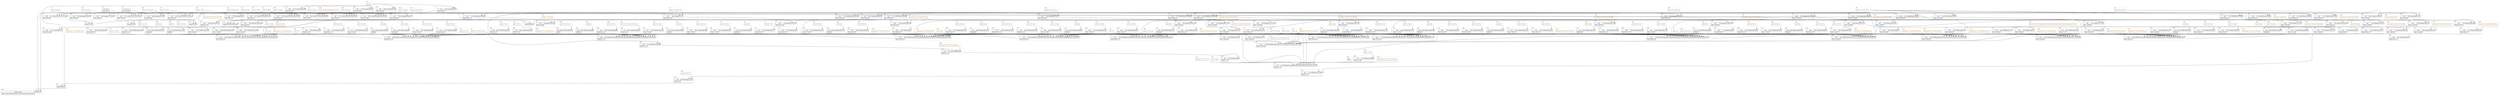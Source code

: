 digraph
{
    compound = true

    subgraph "cluster 12"
    {
        label = 12
        labeljust = l
        style = dotted

        "12dummy" [ height = 0, label = "", style = invis, width = 0 ]
        "\"0\"" [ label = <<table border="0" cellborder="1" cellpadding="4" cellspacing="0"><tr><td><font color="blueviolet">Var cache</font></td></tr><tr><td>f32[1,256,105]</td></tr></table>>, shape = plain ]
    }

    subgraph "cluster 13"
    {
        label = 13
        labeljust = l
        style = dotted

        "13dummy" [ height = 0, label = "", style = invis, width = 0 ]
        "\"1\"" [ label = <<table border="0" cellborder="1" cellpadding="4" cellspacing="0"><tr><td><font color="darkorange">i64[1] : {49L}</font></td></tr></table>>, shape = plain ]
    }

    subgraph "cluster 14"
    {
        label = 14
        labeljust = l
        style = dotted

        "14dummy" [ height = 0, label = "", style = invis, width = 0 ]
        "\"2\"" [ label = <<table border="0" cellborder="1" cellpadding="4" cellspacing="0"><tr><td><font color="darkorange">i64[1] : {105L}</font></td></tr></table>>, shape = plain ]
    }

    subgraph "cluster 15"
    {
        label = 15
        labeljust = l
        style = dotted

        "15dummy" [ height = 0, label = "", style = invis, width = 0 ]
        "\"3\"" [ label = <<table border="0" cellborder="1" cellpadding="4" cellspacing="0"><tr><td><font color="darkorange">i64[1] : {2L}</font></td></tr></table>>, shape = plain ]
    }

    subgraph "cluster 16"
    {
        label = 16
        labeljust = l
        style = dotted

        "16dummy" [ height = 0, label = "", style = invis, width = 0 ]
        "\"4\"" [ label = <<table border="0" cellborder="1" cellpadding="4" cellspacing="0"><tr><td><font color="darkorange">i64[1] : {1L}</font></td></tr></table>>, shape = plain ]
    }

    subgraph "cluster 17"
    {
        label = 17
        labeljust = l
        style = dotted

        "17dummy" [ height = 0, label = "", style = invis, width = 0 ]
        "\"5\"" [ label = <<table border="0" cellborder="1" cellpadding="4" cellspacing="0"><tr><td><font color="darkblue">Call</font></td><td port="P0">(11) Slice</td><td port="P1">12</td><td port="P2">13</td><td port="P3">14</td><td port="P4">15</td><td port="P5">16</td></tr><tr><td>f32[1,256,56]</td></tr></table>>, shape = plain ]
    }

    subgraph "cluster 21"
    {
        label = 21
        labeljust = l
        style = dotted

        "21dummy" [ height = 0, label = "", style = invis, width = 0 ]
        "\"6\"" [ label = <<table border="0" cellborder="1" cellpadding="4" cellspacing="0"><tr><td><font color="darkorange">i64[1] : {21L}</font></td></tr></table>>, shape = plain ]
    }

    subgraph "cluster 22"
    {
        label = 22
        labeljust = l
        style = dotted

        "22dummy" [ height = 0, label = "", style = invis, width = 0 ]
        "\"7\"" [ label = <<table border="0" cellborder="1" cellpadding="4" cellspacing="0"><tr><td><font color="darkblue">Call</font></td><td port="P0">(11) Slice</td><td port="P1">12</td><td port="P2">21</td><td port="P3">13</td><td port="P4">15</td><td port="P5">16</td></tr><tr><td>f32[1,256,28]</td></tr></table>>, shape = plain ]
    }

    subgraph "cluster 26"
    {
        label = 26
        labeljust = l
        style = dotted

        "26dummy" [ height = 0, label = "", style = invis, width = 0 ]
        "\"8\"" [ label = <<table border="0" cellborder="1" cellpadding="4" cellspacing="0"><tr><td><font color="darkorange">i64[1] : {7L}</font></td></tr></table>>, shape = plain ]
    }

    subgraph "cluster 27"
    {
        label = 27
        labeljust = l
        style = dotted

        "27dummy" [ height = 0, label = "", style = invis, width = 0 ]
        "\"9\"" [ label = <<table border="0" cellborder="1" cellpadding="4" cellspacing="0"><tr><td><font color="darkblue">Call</font></td><td port="P0">(11) Slice</td><td port="P1">12</td><td port="P2">26</td><td port="P3">21</td><td port="P4">15</td><td port="P5">16</td></tr><tr><td>f32[1,256,14]</td></tr></table>>, shape = plain ]
    }

    subgraph "cluster 31"
    {
        label = 31
        labeljust = l
        style = dotted

        "31dummy" [ height = 0, label = "", style = invis, width = 0 ]
        "\"10\"" [ label = <<table border="0" cellborder="1" cellpadding="4" cellspacing="0"><tr><td><font color="darkorange">i64[1] : {0L}</font></td></tr></table>>, shape = plain ]
    }

    subgraph "cluster 32"
    {
        label = 32
        labeljust = l
        style = dotted

        "32dummy" [ height = 0, label = "", style = invis, width = 0 ]
        "\"11\"" [ label = <<table border="0" cellborder="1" cellpadding="4" cellspacing="0"><tr><td><font color="darkblue">Call</font></td><td port="P0">(11) Slice</td><td port="P1">12</td><td port="P2">31</td><td port="P3">26</td><td port="P4">15</td><td port="P5">16</td></tr><tr><td>f32[1,256,7]</td></tr></table>>, shape = plain ]
    }

    subgraph "cluster 34"
    {
        label = 34
        labeljust = l
        style = dotted

        "34dummy" [ height = 0, label = "", style = invis, width = 0 ]
        "\"12\"" [ label = <<table border="0" cellborder="1" cellpadding="4" cellspacing="0"><tr><td><font color="blueviolet">Var input</font></td></tr><tr><td>f32[1,30,40]</td></tr></table>>, shape = plain ]
    }

    subgraph "cluster 35"
    {
        label = 35
        labeljust = l
        style = dotted

        "35dummy" [ height = 0, label = "", style = invis, width = 0 ]
        "\"13\"" [ label = <<table border="0" cellborder="1" cellpadding="4" cellspacing="0"><tr><td><font color="darkorange">i32[4] : {30,40,1,1}</font></td></tr></table>>, shape = plain ]
    }

    subgraph "cluster 36"
    {
        label = 36
        labeljust = l
        style = dotted

        "36dummy" [ height = 0, label = "", style = invis, width = 0 ]
        "\"14\"" [ label = <<table border="0" cellborder="1" cellpadding="4" cellspacing="0"><tr><td><font color="darkblue">Call</font></td><td port="P0">(0) Reshape</td><td port="P1">34</td><td port="P2">35</td></tr><tr><td>f32[30,40,1,1]</td></tr></table>>, shape = plain ]
    }

    subgraph "cluster 37"
    {
        label = 37
        labeljust = l
        style = dotted

        "37dummy" [ height = 0, label = "", style = invis, width = 0 ]
        "\"15\"" [ label = <<table border="0" cellborder="1" cellpadding="4" cellspacing="0"><tr><td><font color="darkorange">QuatParm : new(20,0.11497149f)</font></td></tr></table>>, shape = plain ]
    }

    subgraph "cluster 38"
    {
        label = 38
        labeljust = l
        style = dotted

        "38dummy" [ height = 0, label = "", style = invis, width = 0 ]
        "\"16\"" [ label = <<table border="0" cellborder="1" cellpadding="4" cellspacing="0"><tr><td><font color="darkblue">Call</font></td><td port="P0">(4) Quantize</td><td port="P1">36</td><td port="P2">37</td></tr><tr><td>u8[30,40,1,1]</td></tr></table>>, shape = plain ]
    }

    subgraph "cluster 39"
    {
        label = 39
        labeljust = l
        style = dotted

        "39dummy" [ height = 0, label = "", style = invis, width = 0 ]
        "\"17\"" [ label = <<table border="0" cellborder="1" cellpadding="4" cellspacing="0"><tr><td><font color="darkblue">Call</font></td><td port="P0">(3) GNNELoad</td><td port="P1">38</td></tr><tr><td>u8[30,40,1,1]</td></tr></table>>, shape = plain ]
    }

    subgraph "cluster 41"
    {
        label = 41
        labeljust = l
        style = dotted

        "41dummy" [ height = 0, label = "", style = invis, width = 0 ]
        "\"18\"" [ label = <<table border="0" cellborder="1" cellpadding="4" cellspacing="0"><tr><td><font color="darkorange">u8[256,40,1,1]</font></td></tr></table>>, shape = plain ]
    }

    subgraph "cluster 42"
    {
        label = 42
        labeljust = l
        style = dotted

        "42dummy" [ height = 0, label = "", style = invis, width = 0 ]
        "\"19\"" [ label = <<table border="0" cellborder="1" cellpadding="4" cellspacing="0"><tr><td><font color="darkblue">Call</font></td><td port="P0">(40) GNNELoadW</td><td port="P1">41</td></tr><tr><td>u8[256,40,1,1]</td></tr></table>>, shape = plain ]
    }

    subgraph "cluster 43"
    {
        label = 43
        labeljust = l
        style = dotted

        "43dummy" [ height = 0, label = "", style = invis, width = 0 ]
        "\"20\"" [ label = <<table border="0" cellborder="1" cellpadding="4" cellspacing="0"><tr><td><font color="darkorange">u8[1,1,1,256]</font></td></tr></table>>, shape = plain ]
    }

    subgraph "cluster 44"
    {
        label = 44
        labeljust = l
        style = dotted

        "44dummy" [ height = 0, label = "", style = invis, width = 0 ]
        "\"21\"" [ label = <<table border="0" cellborder="1" cellpadding="4" cellspacing="0"><tr><td><font color="darkblue">Call</font></td><td port="P0">(40) GNNELoadW</td><td port="P1">43</td></tr><tr><td>u8[1,1,1,256]</td></tr></table>>, shape = plain ]
    }

    subgraph "cluster 45"
    {
        label = 45
        labeljust = l
        style = dotted

        "45dummy" [ height = 0, label = "", style = invis, width = 0 ]
        "\"22\"" [ label = <<table border="0" cellborder="1" cellpadding="4" cellspacing="0"><tr><td><font color="darkorange">u8[256]</font></td></tr></table>>, shape = plain ]
    }

    subgraph "cluster 46"
    {
        label = 46
        labeljust = l
        style = dotted

        "46dummy" [ height = 0, label = "", style = invis, width = 0 ]
        "\"23\"" [ label = <<table border="0" cellborder="1" cellpadding="4" cellspacing="0"><tr><td><font color="darkblue">Call</font></td><td port="P0">(40) GNNELoadW</td><td port="P1">45</td></tr><tr><td>u8[256]</td></tr></table>>, shape = plain ]
    }

    subgraph "cluster 48"
    {
        label = 48
        labeljust = l
        style = dotted

        "48dummy" [ height = 0, label = "", style = invis, width = 0 ]
        "\"24\"" [ label = <<table border="0" cellborder="1" cellpadding="4" cellspacing="0"><tr><td><font color="darkorange">f16[1,1,256,7]</font></td></tr></table>>, shape = plain ]
    }

    subgraph "cluster 49"
    {
        label = 49
        labeljust = l
        style = dotted

        "49dummy" [ height = 0, label = "", style = invis, width = 0 ]
        "\"25\"" [ label = <<table border="0" cellborder="1" cellpadding="4" cellspacing="0"><tr><td><font color="darkblue">Call</font></td><td port="P0">(47) GNNELoadW</td><td port="P1">48</td></tr><tr><td>f16[1,1,256,7]</td></tr></table>>, shape = plain ]
    }

    subgraph "cluster 50"
    {
        label = 50
        labeljust = l
        style = dotted

        "50dummy" [ height = 0, label = "", style = invis, width = 0 ]
        "\"26\"" [ label = <<table border="0" cellborder="1" cellpadding="4" cellspacing="0"><tr><td><font color="darkorange">f16[1,1,256,7]</font></td></tr></table>>, shape = plain ]
    }

    subgraph "cluster 51"
    {
        label = 51
        labeljust = l
        style = dotted

        "51dummy" [ height = 0, label = "", style = invis, width = 0 ]
        "\"27\"" [ label = <<table border="0" cellborder="1" cellpadding="4" cellspacing="0"><tr><td><font color="darkblue">Call</font></td><td port="P0">(47) GNNELoadW</td><td port="P1">50</td></tr><tr><td>f16[1,1,256,7]</td></tr></table>>, shape = plain ]
    }

    subgraph "cluster 52"
    {
        label = 52
        labeljust = l
        style = dotted

        "52dummy" [ height = 0, label = "", style = invis, width = 0 ]
        "\"28\"" [ label = <<table border="0" cellborder="1" cellpadding="4" cellspacing="0"><tr><td><font color="darkorange">i32 : 20</font></td></tr></table>>, shape = plain ]
    }

    subgraph "cluster 53"
    {
        label = 53
        labeljust = l
        style = dotted

        "53dummy" [ height = 0, label = "", style = invis, width = 0 ]
        "\"29\"" [ label = <<table border="0" cellborder="1" cellpadding="4" cellspacing="0"><tr><td><font color="darkorange">i32 : 0</font></td></tr></table>>, shape = plain ]
    }

    subgraph "cluster 54"
    {
        label = 54
        labeljust = l
        style = dotted

        "54dummy" [ height = 0, label = "", style = invis, width = 0 ]
        "\"30\"" [ label = <<table border="0" cellborder="1" cellpadding="4" cellspacing="0"><tr><td><font color="darkorange">DeQParam : &lt;20, 0.11497149&gt;</font></td></tr></table>>, shape = plain ]
    }

    subgraph "cluster 55"
    {
        label = 55
        labeljust = l
        style = dotted

        "55dummy" [ height = 0, label = "", style = invis, width = 0 ]
        "\"31\"" [ label = <<table border="0" cellborder="1" cellpadding="4" cellspacing="0"><tr><td><font color="darkorange">i32[2,2] : {{0,0},{0,0}}</font></td></tr></table>>, shape = plain ]
    }

    subgraph "cluster 56"
    {
        label = 56
        labeljust = l
        style = dotted

        "56dummy" [ height = 0, label = "", style = invis, width = 0 ]
        "\"32\"" [ label = <<table border="0" cellborder="1" cellpadding="4" cellspacing="0"><tr><td><font color="darkorange">i32[2] : {1,1}</font></td></tr></table>>, shape = plain ]
    }

    subgraph "cluster 57"
    {
        label = 57
        labeljust = l
        style = dotted

        "57dummy" [ height = 0, label = "", style = invis, width = 0 ]
        "\"33\"" [ label = <<table border="0" cellborder="1" cellpadding="4" cellspacing="0"><tr><td><font color="darkorange">i32 : 1</font></td></tr></table>>, shape = plain ]
    }

    subgraph "cluster 58"
    {
        label = 58
        labeljust = l
        style = dotted

        "58dummy" [ height = 0, label = "", style = invis, width = 0 ]
        "\"34\"" [ label = <<table border="0" cellborder="1" cellpadding="4" cellspacing="0"><tr><td><font color="darkorange">bool : False</font></td></tr></table>>, shape = plain ]
    }

    subgraph "cluster 59"
    {
        label = 59
        labeljust = l
        style = dotted

        "59dummy" [ height = 0, label = "", style = invis, width = 0 ]
        "\"35\"" [ label = <<table border="0" cellborder="1" cellpadding="4" cellspacing="0"><tr><td><font color="darkorange">i16 : 20</font></td></tr></table>>, shape = plain ]
    }

    subgraph "cluster 60"
    {
        label = 60
        labeljust = l
        style = dotted

        "60dummy" [ height = 0, label = "", style = invis, width = 0 ]
        "\"36\"" [ label = <<table border="0" cellborder="1" cellpadding="4" cellspacing="0"><tr><td><font color="darkorange">u8[10240]</font></td></tr></table>>, shape = plain ]
    }

    subgraph "cluster 61"
    {
        label = 61
        labeljust = l
        style = dotted

        "61dummy" [ height = 0, label = "", style = invis, width = 0 ]
        "\"37\"" [ label = <<table border="0" cellborder="1" cellpadding="4" cellspacing="0"><tr><td><font color="darkblue">Call</font></td><td port="P0">(40) GNNELoadW</td><td port="P1">60</td></tr><tr><td>u8[10240]</td></tr></table>>, shape = plain ]
    }

    subgraph "cluster 62"
    {
        label = 62
        labeljust = l
        style = dotted

        "62dummy" [ height = 0, label = "", style = invis, width = 0 ]
        "\"38\"" [ label = <<table border="0" cellborder="1" cellpadding="4" cellspacing="0"><tr><td><font color="darkblue">Call</font></td><td port="P0">(33) GNNEConv2D</td><td port="P1">39</td><td port="P2">42</td><td port="P3">44</td><td port="P4">46</td><td port="P5">49</td><td port="P6">51</td><td port="P7">52</td><td port="P8">53</td><td port="P9">53</td><td port="P10">54</td><td port="P11">55</td><td port="P12">56</td><td port="P13">56</td><td port="P14">57</td><td port="P15">58</td><td port="P16">59</td><td port="P17">61</td></tr><tr><td>f16[30,256,1,1]</td></tr></table>>, shape = plain ]
    }

    subgraph "cluster 63"
    {
        label = 63
        labeljust = l
        style = dotted

        "63dummy" [ height = 0, label = "", style = invis, width = 0 ]
        "\"39\"" [ label = <<table border="0" cellborder="1" cellpadding="4" cellspacing="0"><tr><td><font color="darkorange">i64[4] : {1L,1L,1L,1L}</font></td></tr></table>>, shape = plain ]
    }

    subgraph "cluster 64"
    {
        label = 64
        labeljust = l
        style = dotted

        "64dummy" [ height = 0, label = "", style = invis, width = 0 ]
        "\"40\"" [ label = <<table border="0" cellborder="1" cellpadding="4" cellspacing="0"><tr><td><font color="darkblue">Call</font></td><td port="P0">(1) GNNEStore</td><td port="P1">62</td><td port="P2">63</td></tr><tr><td>f32[30,256,1,1]</td></tr></table>>, shape = plain ]
    }

    subgraph "cluster 65"
    {
        label = 65
        labeljust = l
        style = dotted

        "65dummy" [ height = 0, label = "", style = invis, width = 0 ]
        "\"41\"" [ label = <<table border="0" cellborder="1" cellpadding="4" cellspacing="0"><tr><td><font color="darkorange">i32[3] : {1,30,256}</font></td></tr></table>>, shape = plain ]
    }

    subgraph "cluster 66"
    {
        label = 66
        labeljust = l
        style = dotted

        "66dummy" [ height = 0, label = "", style = invis, width = 0 ]
        "\"42\"" [ label = <<table border="0" cellborder="1" cellpadding="4" cellspacing="0"><tr><td><font color="darkblue">Call</font></td><td port="P0">(0) Reshape</td><td port="P1">64</td><td port="P2">65</td></tr><tr><td>f32[1,30,256]</td></tr></table>>, shape = plain ]
    }

    subgraph "cluster 67"
    {
        label = 67
        labeljust = l
        style = dotted

        "67dummy" [ height = 0, label = "", style = invis, width = 0 ]
        "\"43\"" [ label = <<table border="0" cellborder="1" cellpadding="4" cellspacing="0"><tr><td><font color="darkorange">i64[3] : {0L,2L,1L}</font></td></tr></table>>, shape = plain ]
    }

    subgraph "cluster 68"
    {
        label = 68
        labeljust = l
        style = dotted

        "68dummy" [ height = 0, label = "", style = invis, width = 0 ]
        "\"44\"" [ label = <<table border="0" cellborder="1" cellpadding="4" cellspacing="0"><tr><td><font color="darkblue">Call</font></td><td port="P0">(6) Transpose</td><td port="P1">66</td><td port="P2">67</td></tr><tr><td>f32[1,256,30]</td></tr></table>>, shape = plain ]
    }

    subgraph "cluster 69"
    {
        label = 69
        labeljust = l
        style = dotted

        "69dummy" [ height = 0, label = "", style = invis, width = 0 ]
        "\"45\"" [ label = <<table border="0" cellborder="1" cellpadding="4" cellspacing="0"><tr><td><font>Tuple</font></td><td port="P0">32</td><td port="P1">68</td></tr></table>>, shape = plain ]
    }

    subgraph "cluster 70"
    {
        label = 70
        labeljust = l
        style = dotted

        "70dummy" [ height = 0, label = "", style = invis, width = 0 ]
        "\"46\"" [ label = <<table border="0" cellborder="1" cellpadding="4" cellspacing="0"><tr><td><font color="darkorange">i64 : 2</font></td></tr></table>>, shape = plain ]
    }

    subgraph "cluster 71"
    {
        label = 71
        labeljust = l
        style = dotted

        "71dummy" [ height = 0, label = "", style = invis, width = 0 ]
        "\"47\"" [ label = <<table border="0" cellborder="1" cellpadding="4" cellspacing="0"><tr><td><font color="darkblue">Call</font></td><td port="P0">(10) Concat</td><td port="P1">69</td><td port="P2">70</td></tr><tr><td>f32[1,256,37]</td></tr></table>>, shape = plain ]
    }

    subgraph "cluster 72"
    {
        label = 72
        labeljust = l
        style = dotted

        "72dummy" [ height = 0, label = "", style = invis, width = 0 ]
        "\"48\"" [ label = <<table border="0" cellborder="1" cellpadding="4" cellspacing="0"><tr><td><font color="darkorange">i32[4] : {1,256,37,1}</font></td></tr></table>>, shape = plain ]
    }

    subgraph "cluster 73"
    {
        label = 73
        labeljust = l
        style = dotted

        "73dummy" [ height = 0, label = "", style = invis, width = 0 ]
        "\"49\"" [ label = <<table border="0" cellborder="1" cellpadding="4" cellspacing="0"><tr><td><font color="darkblue">Call</font></td><td port="P0">(0) Reshape</td><td port="P1">71</td><td port="P2">72</td></tr><tr><td>f32[1,256,37,1]</td></tr></table>>, shape = plain ]
    }

    subgraph "cluster 74"
    {
        label = 74
        labeljust = l
        style = dotted

        "74dummy" [ height = 0, label = "", style = invis, width = 0 ]
        "\"50\"" [ label = <<table border="0" cellborder="1" cellpadding="4" cellspacing="0"><tr><td><font color="darkorange">QuatParm : new(0,0.10932326f)</font></td></tr></table>>, shape = plain ]
    }

    subgraph "cluster 75"
    {
        label = 75
        labeljust = l
        style = dotted

        "75dummy" [ height = 0, label = "", style = invis, width = 0 ]
        "\"51\"" [ label = <<table border="0" cellborder="1" cellpadding="4" cellspacing="0"><tr><td><font color="darkblue">Call</font></td><td port="P0">(4) Quantize</td><td port="P1">73</td><td port="P2">74</td></tr><tr><td>u8[1,256,37,1]</td></tr></table>>, shape = plain ]
    }

    subgraph "cluster 76"
    {
        label = 76
        labeljust = l
        style = dotted

        "76dummy" [ height = 0, label = "", style = invis, width = 0 ]
        "\"52\"" [ label = <<table border="0" cellborder="1" cellpadding="4" cellspacing="0"><tr><td><font color="darkblue">Call</font></td><td port="P0">(3) GNNELoad</td><td port="P1">75</td></tr><tr><td>u8[1,256,37,1]</td></tr></table>>, shape = plain ]
    }

    subgraph "cluster 77"
    {
        label = 77
        labeljust = l
        style = dotted

        "77dummy" [ height = 0, label = "", style = invis, width = 0 ]
        "\"53\"" [ label = <<table border="0" cellborder="1" cellpadding="4" cellspacing="0"><tr><td><font color="darkorange">u8[256,1,8,1]</font></td></tr></table>>, shape = plain ]
    }

    subgraph "cluster 78"
    {
        label = 78
        labeljust = l
        style = dotted

        "78dummy" [ height = 0, label = "", style = invis, width = 0 ]
        "\"54\"" [ label = <<table border="0" cellborder="1" cellpadding="4" cellspacing="0"><tr><td><font color="darkblue">Call</font></td><td port="P0">(40) GNNELoadW</td><td port="P1">77</td></tr><tr><td>u8[256,1,8,1]</td></tr></table>>, shape = plain ]
    }

    subgraph "cluster 79"
    {
        label = 79
        labeljust = l
        style = dotted

        "79dummy" [ height = 0, label = "", style = invis, width = 0 ]
        "\"55\"" [ label = <<table border="0" cellborder="1" cellpadding="4" cellspacing="0"><tr><td><font color="darkorange">u8[1,1,1,256]</font></td></tr></table>>, shape = plain ]
    }

    subgraph "cluster 80"
    {
        label = 80
        labeljust = l
        style = dotted

        "80dummy" [ height = 0, label = "", style = invis, width = 0 ]
        "\"56\"" [ label = <<table border="0" cellborder="1" cellpadding="4" cellspacing="0"><tr><td><font color="darkblue">Call</font></td><td port="P0">(40) GNNELoadW</td><td port="P1">79</td></tr><tr><td>u8[1,1,1,256]</td></tr></table>>, shape = plain ]
    }

    subgraph "cluster 81"
    {
        label = 81
        labeljust = l
        style = dotted

        "81dummy" [ height = 0, label = "", style = invis, width = 0 ]
        "\"57\"" [ label = <<table border="0" cellborder="1" cellpadding="4" cellspacing="0"><tr><td><font color="darkorange">u8[256]</font></td></tr></table>>, shape = plain ]
    }

    subgraph "cluster 82"
    {
        label = 82
        labeljust = l
        style = dotted

        "82dummy" [ height = 0, label = "", style = invis, width = 0 ]
        "\"58\"" [ label = <<table border="0" cellborder="1" cellpadding="4" cellspacing="0"><tr><td><font color="darkblue">Call</font></td><td port="P0">(40) GNNELoadW</td><td port="P1">81</td></tr><tr><td>u8[256]</td></tr></table>>, shape = plain ]
    }

    subgraph "cluster 83"
    {
        label = 83
        labeljust = l
        style = dotted

        "83dummy" [ height = 0, label = "", style = invis, width = 0 ]
        "\"59\"" [ label = <<table border="0" cellborder="1" cellpadding="4" cellspacing="0"><tr><td><font color="darkorange">f16[1,1,256,7]</font></td></tr></table>>, shape = plain ]
    }

    subgraph "cluster 84"
    {
        label = 84
        labeljust = l
        style = dotted

        "84dummy" [ height = 0, label = "", style = invis, width = 0 ]
        "\"60\"" [ label = <<table border="0" cellborder="1" cellpadding="4" cellspacing="0"><tr><td><font color="darkblue">Call</font></td><td port="P0">(47) GNNELoadW</td><td port="P1">83</td></tr><tr><td>f16[1,1,256,7]</td></tr></table>>, shape = plain ]
    }

    subgraph "cluster 85"
    {
        label = 85
        labeljust = l
        style = dotted

        "85dummy" [ height = 0, label = "", style = invis, width = 0 ]
        "\"61\"" [ label = <<table border="0" cellborder="1" cellpadding="4" cellspacing="0"><tr><td><font color="darkorange">f16[1,1,256,7]</font></td></tr></table>>, shape = plain ]
    }

    subgraph "cluster 86"
    {
        label = 86
        labeljust = l
        style = dotted

        "86dummy" [ height = 0, label = "", style = invis, width = 0 ]
        "\"62\"" [ label = <<table border="0" cellborder="1" cellpadding="4" cellspacing="0"><tr><td><font color="darkblue">Call</font></td><td port="P0">(47) GNNELoadW</td><td port="P1">85</td></tr><tr><td>f16[1,1,256,7]</td></tr></table>>, shape = plain ]
    }

    subgraph "cluster 87"
    {
        label = 87
        labeljust = l
        style = dotted

        "87dummy" [ height = 0, label = "", style = invis, width = 0 ]
        "\"63\"" [ label = <<table border="0" cellborder="1" cellpadding="4" cellspacing="0"><tr><td><font color="darkorange">DeQParam : &lt;0, 0.10932326&gt;</font></td></tr></table>>, shape = plain ]
    }

    subgraph "cluster 88"
    {
        label = 88
        labeljust = l
        style = dotted

        "88dummy" [ height = 0, label = "", style = invis, width = 0 ]
        "\"64\"" [ label = <<table border="0" cellborder="1" cellpadding="4" cellspacing="0"><tr><td><font color="darkorange">i64[2,2] : {{0L,0L},{0L,0L}}</font></td></tr></table>>, shape = plain ]
    }

    subgraph "cluster 89"
    {
        label = 89
        labeljust = l
        style = dotted

        "89dummy" [ height = 0, label = "", style = invis, width = 0 ]
        "\"65\"" [ label = <<table border="0" cellborder="1" cellpadding="4" cellspacing="0"><tr><td><font color="darkorange">i64[2] : {1L,1L}</font></td></tr></table>>, shape = plain ]
    }

    subgraph "cluster 90"
    {
        label = 90
        labeljust = l
        style = dotted

        "90dummy" [ height = 0, label = "", style = invis, width = 0 ]
        "\"66\"" [ label = <<table border="0" cellborder="1" cellpadding="4" cellspacing="0"><tr><td><font color="darkorange">i32 : 256</font></td></tr></table>>, shape = plain ]
    }

    subgraph "cluster 91"
    {
        label = 91
        labeljust = l
        style = dotted

        "91dummy" [ height = 0, label = "", style = invis, width = 0 ]
        "\"67\"" [ label = <<table border="0" cellborder="1" cellpadding="4" cellspacing="0"><tr><td><font color="darkorange">i16 : 0</font></td></tr></table>>, shape = plain ]
    }

    subgraph "cluster 92"
    {
        label = 92
        labeljust = l
        style = dotted

        "92dummy" [ height = 0, label = "", style = invis, width = 0 ]
        "\"68\"" [ label = <<table border="0" cellborder="1" cellpadding="4" cellspacing="0"><tr><td><font color="darkorange">u8[2048]</font></td></tr></table>>, shape = plain ]
    }

    subgraph "cluster 93"
    {
        label = 93
        labeljust = l
        style = dotted

        "93dummy" [ height = 0, label = "", style = invis, width = 0 ]
        "\"69\"" [ label = <<table border="0" cellborder="1" cellpadding="4" cellspacing="0"><tr><td><font color="darkblue">Call</font></td><td port="P0">(40) GNNELoadW</td><td port="P1">92</td></tr><tr><td>u8[2048]</td></tr></table>>, shape = plain ]
    }

    subgraph "cluster 94"
    {
        label = 94
        labeljust = l
        style = dotted

        "94dummy" [ height = 0, label = "", style = invis, width = 0 ]
        "\"70\"" [ label = <<table border="0" cellborder="1" cellpadding="4" cellspacing="0"><tr><td><font color="darkblue">Call</font></td><td port="P0">(30) GNNEConv2D</td><td port="P1">76</td><td port="P2">78</td><td port="P3">80</td><td port="P4">82</td><td port="P5">84</td><td port="P6">86</td><td port="P7">53</td><td port="P8">53</td><td port="P9">53</td><td port="P10">87</td><td port="P11">88</td><td port="P12">89</td><td port="P13">89</td><td port="P14">90</td><td port="P15">58</td><td port="P16">91</td><td port="P17">93</td></tr><tr><td>f16[1,256,30,1]</td></tr></table>>, shape = plain ]
    }

    subgraph "cluster 95"
    {
        label = 95
        labeljust = l
        style = dotted

        "95dummy" [ height = 0, label = "", style = invis, width = 0 ]
        "\"71\"" [ label = <<table border="0" cellborder="1" cellpadding="4" cellspacing="0"><tr><td><font color="darkblue">Call</font></td><td port="P0">(1) GNNEStore</td><td port="P1">94</td><td port="P2">63</td></tr><tr><td>f32[1,256,30,1]</td></tr></table>>, shape = plain ]
    }

    subgraph "cluster 96"
    {
        label = 96
        labeljust = l
        style = dotted

        "96dummy" [ height = 0, label = "", style = invis, width = 0 ]
        "\"72\"" [ label = <<table border="0" cellborder="1" cellpadding="4" cellspacing="0"><tr><td><font color="darkorange">QuatParm : new(0,0.009576915f)</font></td></tr></table>>, shape = plain ]
    }

    subgraph "cluster 97"
    {
        label = 97
        labeljust = l
        style = dotted

        "97dummy" [ height = 0, label = "", style = invis, width = 0 ]
        "\"73\"" [ label = <<table border="0" cellborder="1" cellpadding="4" cellspacing="0"><tr><td><font color="darkblue">Call</font></td><td port="P0">(4) Quantize</td><td port="P1">95</td><td port="P2">96</td></tr><tr><td>u8[1,256,30,1]</td></tr></table>>, shape = plain ]
    }

    subgraph "cluster 98"
    {
        label = 98
        labeljust = l
        style = dotted

        "98dummy" [ height = 0, label = "", style = invis, width = 0 ]
        "\"74\"" [ label = <<table border="0" cellborder="1" cellpadding="4" cellspacing="0"><tr><td><font color="darkblue">Call</font></td><td port="P0">(3) GNNELoad</td><td port="P1">97</td></tr><tr><td>u8[1,256,30,1]</td></tr></table>>, shape = plain ]
    }

    subgraph "cluster 99"
    {
        label = 99
        labeljust = l
        style = dotted

        "99dummy" [ height = 0, label = "", style = invis, width = 0 ]
        "\"75\"" [ label = <<table border="0" cellborder="1" cellpadding="4" cellspacing="0"><tr><td><font color="darkorange">u8[256,256,1,1]</font></td></tr></table>>, shape = plain ]
    }

    subgraph "cluster 100"
    {
        label = 100
        labeljust = l
        style = dotted

        "100dummy" [ height = 0, label = "", style = invis, width = 0 ]
        "\"76\"" [ label = <<table border="0" cellborder="1" cellpadding="4" cellspacing="0"><tr><td><font color="darkblue">Call</font></td><td port="P0">(40) GNNELoadW</td><td port="P1">99</td></tr><tr><td>u8[256,256,1,1]</td></tr></table>>, shape = plain ]
    }

    subgraph "cluster 101"
    {
        label = 101
        labeljust = l
        style = dotted

        "101dummy" [ height = 0, label = "", style = invis, width = 0 ]
        "\"77\"" [ label = <<table border="0" cellborder="1" cellpadding="4" cellspacing="0"><tr><td><font color="darkorange">u8[1,1,1,256]</font></td></tr></table>>, shape = plain ]
    }

    subgraph "cluster 102"
    {
        label = 102
        labeljust = l
        style = dotted

        "102dummy" [ height = 0, label = "", style = invis, width = 0 ]
        "\"78\"" [ label = <<table border="0" cellborder="1" cellpadding="4" cellspacing="0"><tr><td><font color="darkblue">Call</font></td><td port="P0">(40) GNNELoadW</td><td port="P1">101</td></tr><tr><td>u8[1,1,1,256]</td></tr></table>>, shape = plain ]
    }

    subgraph "cluster 103"
    {
        label = 103
        labeljust = l
        style = dotted

        "103dummy" [ height = 0, label = "", style = invis, width = 0 ]
        "\"79\"" [ label = <<table border="0" cellborder="1" cellpadding="4" cellspacing="0"><tr><td><font color="darkorange">u8[256]</font></td></tr></table>>, shape = plain ]
    }

    subgraph "cluster 104"
    {
        label = 104
        labeljust = l
        style = dotted

        "104dummy" [ height = 0, label = "", style = invis, width = 0 ]
        "\"80\"" [ label = <<table border="0" cellborder="1" cellpadding="4" cellspacing="0"><tr><td><font color="darkblue">Call</font></td><td port="P0">(40) GNNELoadW</td><td port="P1">103</td></tr><tr><td>u8[256]</td></tr></table>>, shape = plain ]
    }

    subgraph "cluster 105"
    {
        label = 105
        labeljust = l
        style = dotted

        "105dummy" [ height = 0, label = "", style = invis, width = 0 ]
        "\"81\"" [ label = <<table border="0" cellborder="1" cellpadding="4" cellspacing="0"><tr><td><font color="darkorange">f16[1,1,256,7]</font></td></tr></table>>, shape = plain ]
    }

    subgraph "cluster 106"
    {
        label = 106
        labeljust = l
        style = dotted

        "106dummy" [ height = 0, label = "", style = invis, width = 0 ]
        "\"82\"" [ label = <<table border="0" cellborder="1" cellpadding="4" cellspacing="0"><tr><td><font color="darkblue">Call</font></td><td port="P0">(47) GNNELoadW</td><td port="P1">105</td></tr><tr><td>f16[1,1,256,7]</td></tr></table>>, shape = plain ]
    }

    subgraph "cluster 107"
    {
        label = 107
        labeljust = l
        style = dotted

        "107dummy" [ height = 0, label = "", style = invis, width = 0 ]
        "\"83\"" [ label = <<table border="0" cellborder="1" cellpadding="4" cellspacing="0"><tr><td><font color="darkorange">f16[1,1,256,7]</font></td></tr></table>>, shape = plain ]
    }

    subgraph "cluster 108"
    {
        label = 108
        labeljust = l
        style = dotted

        "108dummy" [ height = 0, label = "", style = invis, width = 0 ]
        "\"84\"" [ label = <<table border="0" cellborder="1" cellpadding="4" cellspacing="0"><tr><td><font color="darkblue">Call</font></td><td port="P0">(47) GNNELoadW</td><td port="P1">107</td></tr><tr><td>f16[1,1,256,7]</td></tr></table>>, shape = plain ]
    }

    subgraph "cluster 109"
    {
        label = 109
        labeljust = l
        style = dotted

        "109dummy" [ height = 0, label = "", style = invis, width = 0 ]
        "\"85\"" [ label = <<table border="0" cellborder="1" cellpadding="4" cellspacing="0"><tr><td><font color="darkorange">DeQParam : &lt;0, 0.009576915&gt;</font></td></tr></table>>, shape = plain ]
    }

    subgraph "cluster 110"
    {
        label = 110
        labeljust = l
        style = dotted

        "110dummy" [ height = 0, label = "", style = invis, width = 0 ]
        "\"86\"" [ label = <<table border="0" cellborder="1" cellpadding="4" cellspacing="0"><tr><td><font color="darkorange">u8[65536]</font></td></tr></table>>, shape = plain ]
    }

    subgraph "cluster 111"
    {
        label = 111
        labeljust = l
        style = dotted

        "111dummy" [ height = 0, label = "", style = invis, width = 0 ]
        "\"87\"" [ label = <<table border="0" cellborder="1" cellpadding="4" cellspacing="0"><tr><td><font color="darkblue">Call</font></td><td port="P0">(40) GNNELoadW</td><td port="P1">110</td></tr><tr><td>u8[65536]</td></tr></table>>, shape = plain ]
    }

    subgraph "cluster 112"
    {
        label = 112
        labeljust = l
        style = dotted

        "112dummy" [ height = 0, label = "", style = invis, width = 0 ]
        "\"88\"" [ label = <<table border="0" cellborder="1" cellpadding="4" cellspacing="0"><tr><td><font color="darkblue">Call</font></td><td port="P0">(29) GNNEConv2D</td><td port="P1">98</td><td port="P2">100</td><td port="P3">102</td><td port="P4">104</td><td port="P5">106</td><td port="P6">108</td><td port="P7">53</td><td port="P8">53</td><td port="P9">53</td><td port="P10">109</td><td port="P11">88</td><td port="P12">89</td><td port="P13">89</td><td port="P14">57</td><td port="P15">58</td><td port="P16">91</td><td port="P17">111</td></tr><tr><td>f16[1,256,30,1]</td></tr></table>>, shape = plain ]
    }

    subgraph "cluster 113"
    {
        label = 113
        labeljust = l
        style = dotted

        "113dummy" [ height = 0, label = "", style = invis, width = 0 ]
        "\"89\"" [ label = <<table border="0" cellborder="1" cellpadding="4" cellspacing="0"><tr><td><font color="darkblue">Call</font></td><td port="P0">(1) GNNEStore</td><td port="P1">112</td><td port="P2">63</td></tr><tr><td>f32[1,256,30,1]</td></tr></table>>, shape = plain ]
    }

    subgraph "cluster 114"
    {
        label = 114
        labeljust = l
        style = dotted

        "114dummy" [ height = 0, label = "", style = invis, width = 0 ]
        "\"90\"" [ label = <<table border="0" cellborder="1" cellpadding="4" cellspacing="0"><tr><td><font color="darkorange">i32[4] : {1,1,256,30}</font></td></tr></table>>, shape = plain ]
    }

    subgraph "cluster 115"
    {
        label = 115
        labeljust = l
        style = dotted

        "115dummy" [ height = 0, label = "", style = invis, width = 0 ]
        "\"91\"" [ label = <<table border="0" cellborder="1" cellpadding="4" cellspacing="0"><tr><td><font color="darkblue">Call</font></td><td port="P0">(0) Reshape</td><td port="P1">113</td><td port="P2">114</td></tr><tr><td>f32[1,1,256,30]</td></tr></table>>, shape = plain ]
    }

    subgraph "cluster 116"
    {
        label = 116
        labeljust = l
        style = dotted

        "116dummy" [ height = 0, label = "", style = invis, width = 0 ]
        "\"92\"" [ label = <<table border="0" cellborder="1" cellpadding="4" cellspacing="0"><tr><td><font color="darkorange">QuatParm : new(0,0.011023547f)</font></td></tr></table>>, shape = plain ]
    }

    subgraph "cluster 117"
    {
        label = 117
        labeljust = l
        style = dotted

        "117dummy" [ height = 0, label = "", style = invis, width = 0 ]
        "\"93\"" [ label = <<table border="0" cellborder="1" cellpadding="4" cellspacing="0"><tr><td><font color="darkblue">Call</font></td><td port="P0">(4) Quantize</td><td port="P1">115</td><td port="P2">116</td></tr><tr><td>u8[1,1,256,30]</td></tr></table>>, shape = plain ]
    }

    subgraph "cluster 118"
    {
        label = 118
        labeljust = l
        style = dotted

        "118dummy" [ height = 0, label = "", style = invis, width = 0 ]
        "\"94\"" [ label = <<table border="0" cellborder="1" cellpadding="4" cellspacing="0"><tr><td><font color="darkblue">Call</font></td><td port="P0">(3) GNNELoad</td><td port="P1">117</td></tr><tr><td>u8[1,1,256,30]</td></tr></table>>, shape = plain ]
    }

    subgraph "cluster 119"
    {
        label = 119
        labeljust = l
        style = dotted

        "119dummy" [ height = 0, label = "", style = invis, width = 0 ]
        "\"95\"" [ label = <<table border="0" cellborder="1" cellpadding="4" cellspacing="0"><tr><td><font color="darkblue">Call</font></td><td port="P0">(0) Reshape</td><td port="P1">68</td><td port="P2">114</td></tr><tr><td>f32[1,1,256,30]</td></tr></table>>, shape = plain ]
    }

    subgraph "cluster 120"
    {
        label = 120
        labeljust = l
        style = dotted

        "120dummy" [ height = 0, label = "", style = invis, width = 0 ]
        "\"96\"" [ label = <<table border="0" cellborder="1" cellpadding="4" cellspacing="0"><tr><td><font color="darkblue">Call</font></td><td port="P0">(4) Quantize</td><td port="P1">119</td><td port="P2">74</td></tr><tr><td>u8[1,1,256,30]</td></tr></table>>, shape = plain ]
    }

    subgraph "cluster 121"
    {
        label = 121
        labeljust = l
        style = dotted

        "121dummy" [ height = 0, label = "", style = invis, width = 0 ]
        "\"97\"" [ label = <<table border="0" cellborder="1" cellpadding="4" cellspacing="0"><tr><td><font color="darkblue">Call</font></td><td port="P0">(3) GNNELoad</td><td port="P1">120</td></tr><tr><td>u8[1,1,256,30]</td></tr></table>>, shape = plain ]
    }

    subgraph "cluster 122"
    {
        label = 122
        labeljust = l
        style = dotted

        "122dummy" [ height = 0, label = "", style = invis, width = 0 ]
        "\"98\"" [ label = <<table border="0" cellborder="1" cellpadding="4" cellspacing="0"><tr><td><font color="darkorange">f16[1,1,1,7] : {{{{(Half)0,(Half)1,(Half)1,(Half)0,(Half)0,(Half)-Infinity,(Half)Infinity}}}}</font></td></tr></table>>, shape = plain ]
    }

    subgraph "cluster 123"
    {
        label = 123
        labeljust = l
        style = dotted

        "123dummy" [ height = 0, label = "", style = invis, width = 0 ]
        "\"99\"" [ label = <<table border="0" cellborder="1" cellpadding="4" cellspacing="0"><tr><td><font color="darkblue">Call</font></td><td port="P0">(47) GNNELoadW</td><td port="P1">122</td></tr><tr><td>f16[1,1,1,7]</td></tr></table>>, shape = plain ]
    }

    subgraph "cluster 124"
    {
        label = 124
        labeljust = l
        style = dotted

        "124dummy" [ height = 0, label = "", style = invis, width = 0 ]
        "\"100\"" [ label = <<table border="0" cellborder="1" cellpadding="4" cellspacing="0"><tr><td><font color="darkorange">DeQParam : {&lt;0, 0.011023547&gt;}</font></td></tr></table>>, shape = plain ]
    }

    subgraph "cluster 125"
    {
        label = 125
        labeljust = l
        style = dotted

        "125dummy" [ height = 0, label = "", style = invis, width = 0 ]
        "\"101\"" [ label = <<table border="0" cellborder="1" cellpadding="4" cellspacing="0"><tr><td><font color="darkorange">DeQParam : {&lt;0, 0.10932326&gt;}</font></td></tr></table>>, shape = plain ]
    }

    subgraph "cluster 126"
    {
        label = 126
        labeljust = l
        style = dotted

        "126dummy" [ height = 0, label = "", style = invis, width = 0 ]
        "\"102\"" [ label = <<table border="0" cellborder="1" cellpadding="4" cellspacing="0"><tr><td><font color="darkblue">Call</font></td><td port="P0">(28) GNNEActivation</td><td port="P1">118</td><td port="P2">121</td><td port="P3">123</td><td port="P4">53</td><td port="P5">53</td><td port="P6">53</td><td port="P7">124</td><td port="P8">125</td><td port="P9">57</td><td port="P10">58</td></tr><tr><td>f16[1,1,256,30]</td></tr></table>>, shape = plain ]
    }

    subgraph "cluster 127"
    {
        label = 127
        labeljust = l
        style = dotted

        "127dummy" [ height = 0, label = "", style = invis, width = 0 ]
        "\"103\"" [ label = <<table border="0" cellborder="1" cellpadding="4" cellspacing="0"><tr><td><font color="darkblue">Call</font></td><td port="P0">(1) GNNEStore</td><td port="P1">126</td><td port="P2">63</td></tr><tr><td>f32[1,1,256,30]</td></tr></table>>, shape = plain ]
    }

    subgraph "cluster 128"
    {
        label = 128
        labeljust = l
        style = dotted

        "128dummy" [ height = 0, label = "", style = invis, width = 0 ]
        "\"104\"" [ label = <<table border="0" cellborder="1" cellpadding="4" cellspacing="0"><tr><td><font color="darkorange">i32[3] : {1,256,30}</font></td></tr></table>>, shape = plain ]
    }

    subgraph "cluster 129"
    {
        label = 129
        labeljust = l
        style = dotted

        "129dummy" [ height = 0, label = "", style = invis, width = 0 ]
        "\"105\"" [ label = <<table border="0" cellborder="1" cellpadding="4" cellspacing="0"><tr><td><font color="darkblue">Call</font></td><td port="P0">(0) Reshape</td><td port="P1">127</td><td port="P2">128</td></tr><tr><td>f32[1,256,30]</td></tr></table>>, shape = plain ]
    }

    subgraph "cluster 130"
    {
        label = 130
        labeljust = l
        style = dotted

        "130dummy" [ height = 0, label = "", style = invis, width = 0 ]
        "\"106\"" [ label = <<table border="0" cellborder="1" cellpadding="4" cellspacing="0"><tr><td><font>Tuple</font></td><td port="P0">27</td><td port="P1">129</td></tr></table>>, shape = plain ]
    }

    subgraph "cluster 131"
    {
        label = 131
        labeljust = l
        style = dotted

        "131dummy" [ height = 0, label = "", style = invis, width = 0 ]
        "\"107\"" [ label = <<table border="0" cellborder="1" cellpadding="4" cellspacing="0"><tr><td><font color="darkblue">Call</font></td><td port="P0">(10) Concat</td><td port="P1">130</td><td port="P2">70</td></tr><tr><td>f32[1,256,44]</td></tr></table>>, shape = plain ]
    }

    subgraph "cluster 132"
    {
        label = 132
        labeljust = l
        style = dotted

        "132dummy" [ height = 0, label = "", style = invis, width = 0 ]
        "\"108\"" [ label = <<table border="0" cellborder="1" cellpadding="4" cellspacing="0"><tr><td><font color="darkorange">i32[4] : {1,256,44,1}</font></td></tr></table>>, shape = plain ]
    }

    subgraph "cluster 133"
    {
        label = 133
        labeljust = l
        style = dotted

        "133dummy" [ height = 0, label = "", style = invis, width = 0 ]
        "\"109\"" [ label = <<table border="0" cellborder="1" cellpadding="4" cellspacing="0"><tr><td><font color="darkblue">Call</font></td><td port="P0">(0) Reshape</td><td port="P1">131</td><td port="P2">132</td></tr><tr><td>f32[1,256,44,1]</td></tr></table>>, shape = plain ]
    }

    subgraph "cluster 134"
    {
        label = 134
        labeljust = l
        style = dotted

        "134dummy" [ height = 0, label = "", style = invis, width = 0 ]
        "\"110\"" [ label = <<table border="0" cellborder="1" cellpadding="4" cellspacing="0"><tr><td><font color="darkblue">Call</font></td><td port="P0">(4) Quantize</td><td port="P1">133</td><td port="P2">74</td></tr><tr><td>u8[1,256,44,1]</td></tr></table>>, shape = plain ]
    }

    subgraph "cluster 135"
    {
        label = 135
        labeljust = l
        style = dotted

        "135dummy" [ height = 0, label = "", style = invis, width = 0 ]
        "\"111\"" [ label = <<table border="0" cellborder="1" cellpadding="4" cellspacing="0"><tr><td><font color="darkblue">Call</font></td><td port="P0">(3) GNNELoad</td><td port="P1">134</td></tr><tr><td>u8[1,256,44,1]</td></tr></table>>, shape = plain ]
    }

    subgraph "cluster 136"
    {
        label = 136
        labeljust = l
        style = dotted

        "136dummy" [ height = 0, label = "", style = invis, width = 0 ]
        "\"112\"" [ label = <<table border="0" cellborder="1" cellpadding="4" cellspacing="0"><tr><td><font color="darkorange">u8[256,1,8,1]</font></td></tr></table>>, shape = plain ]
    }

    subgraph "cluster 137"
    {
        label = 137
        labeljust = l
        style = dotted

        "137dummy" [ height = 0, label = "", style = invis, width = 0 ]
        "\"113\"" [ label = <<table border="0" cellborder="1" cellpadding="4" cellspacing="0"><tr><td><font color="darkblue">Call</font></td><td port="P0">(40) GNNELoadW</td><td port="P1">136</td></tr><tr><td>u8[256,1,8,1]</td></tr></table>>, shape = plain ]
    }

    subgraph "cluster 138"
    {
        label = 138
        labeljust = l
        style = dotted

        "138dummy" [ height = 0, label = "", style = invis, width = 0 ]
        "\"114\"" [ label = <<table border="0" cellborder="1" cellpadding="4" cellspacing="0"><tr><td><font color="darkorange">u8[1,1,1,256]</font></td></tr></table>>, shape = plain ]
    }

    subgraph "cluster 139"
    {
        label = 139
        labeljust = l
        style = dotted

        "139dummy" [ height = 0, label = "", style = invis, width = 0 ]
        "\"115\"" [ label = <<table border="0" cellborder="1" cellpadding="4" cellspacing="0"><tr><td><font color="darkblue">Call</font></td><td port="P0">(40) GNNELoadW</td><td port="P1">138</td></tr><tr><td>u8[1,1,1,256]</td></tr></table>>, shape = plain ]
    }

    subgraph "cluster 140"
    {
        label = 140
        labeljust = l
        style = dotted

        "140dummy" [ height = 0, label = "", style = invis, width = 0 ]
        "\"116\"" [ label = <<table border="0" cellborder="1" cellpadding="4" cellspacing="0"><tr><td><font color="darkorange">u8[256]</font></td></tr></table>>, shape = plain ]
    }

    subgraph "cluster 141"
    {
        label = 141
        labeljust = l
        style = dotted

        "141dummy" [ height = 0, label = "", style = invis, width = 0 ]
        "\"117\"" [ label = <<table border="0" cellborder="1" cellpadding="4" cellspacing="0"><tr><td><font color="darkblue">Call</font></td><td port="P0">(40) GNNELoadW</td><td port="P1">140</td></tr><tr><td>u8[256]</td></tr></table>>, shape = plain ]
    }

    subgraph "cluster 142"
    {
        label = 142
        labeljust = l
        style = dotted

        "142dummy" [ height = 0, label = "", style = invis, width = 0 ]
        "\"118\"" [ label = <<table border="0" cellborder="1" cellpadding="4" cellspacing="0"><tr><td><font color="darkorange">f16[1,1,256,7]</font></td></tr></table>>, shape = plain ]
    }

    subgraph "cluster 143"
    {
        label = 143
        labeljust = l
        style = dotted

        "143dummy" [ height = 0, label = "", style = invis, width = 0 ]
        "\"119\"" [ label = <<table border="0" cellborder="1" cellpadding="4" cellspacing="0"><tr><td><font color="darkblue">Call</font></td><td port="P0">(47) GNNELoadW</td><td port="P1">142</td></tr><tr><td>f16[1,1,256,7]</td></tr></table>>, shape = plain ]
    }

    subgraph "cluster 144"
    {
        label = 144
        labeljust = l
        style = dotted

        "144dummy" [ height = 0, label = "", style = invis, width = 0 ]
        "\"120\"" [ label = <<table border="0" cellborder="1" cellpadding="4" cellspacing="0"><tr><td><font color="darkorange">f16[1,1,256,7]</font></td></tr></table>>, shape = plain ]
    }

    subgraph "cluster 145"
    {
        label = 145
        labeljust = l
        style = dotted

        "145dummy" [ height = 0, label = "", style = invis, width = 0 ]
        "\"121\"" [ label = <<table border="0" cellborder="1" cellpadding="4" cellspacing="0"><tr><td><font color="darkblue">Call</font></td><td port="P0">(47) GNNELoadW</td><td port="P1">144</td></tr><tr><td>f16[1,1,256,7]</td></tr></table>>, shape = plain ]
    }

    subgraph "cluster 146"
    {
        label = 146
        labeljust = l
        style = dotted

        "146dummy" [ height = 0, label = "", style = invis, width = 0 ]
        "\"122\"" [ label = <<table border="0" cellborder="1" cellpadding="4" cellspacing="0"><tr><td><font color="darkorange">i64[2] : {2L,1L}</font></td></tr></table>>, shape = plain ]
    }

    subgraph "cluster 147"
    {
        label = 147
        labeljust = l
        style = dotted

        "147dummy" [ height = 0, label = "", style = invis, width = 0 ]
        "\"123\"" [ label = <<table border="0" cellborder="1" cellpadding="4" cellspacing="0"><tr><td><font color="darkorange">u8[2048]</font></td></tr></table>>, shape = plain ]
    }

    subgraph "cluster 148"
    {
        label = 148
        labeljust = l
        style = dotted

        "148dummy" [ height = 0, label = "", style = invis, width = 0 ]
        "\"124\"" [ label = <<table border="0" cellborder="1" cellpadding="4" cellspacing="0"><tr><td><font color="darkblue">Call</font></td><td port="P0">(40) GNNELoadW</td><td port="P1">147</td></tr><tr><td>u8[2048]</td></tr></table>>, shape = plain ]
    }

    subgraph "cluster 149"
    {
        label = 149
        labeljust = l
        style = dotted

        "149dummy" [ height = 0, label = "", style = invis, width = 0 ]
        "\"125\"" [ label = <<table border="0" cellborder="1" cellpadding="4" cellspacing="0"><tr><td><font color="darkblue">Call</font></td><td port="P0">(25) GNNEConv2D</td><td port="P1">135</td><td port="P2">137</td><td port="P3">139</td><td port="P4">141</td><td port="P5">143</td><td port="P6">145</td><td port="P7">53</td><td port="P8">53</td><td port="P9">53</td><td port="P10">87</td><td port="P11">88</td><td port="P12">89</td><td port="P13">146</td><td port="P14">90</td><td port="P15">58</td><td port="P16">91</td><td port="P17">148</td></tr><tr><td>f16[1,256,30,1]</td></tr></table>>, shape = plain ]
    }

    subgraph "cluster 150"
    {
        label = 150
        labeljust = l
        style = dotted

        "150dummy" [ height = 0, label = "", style = invis, width = 0 ]
        "\"126\"" [ label = <<table border="0" cellborder="1" cellpadding="4" cellspacing="0"><tr><td><font color="darkblue">Call</font></td><td port="P0">(1) GNNEStore</td><td port="P1">149</td><td port="P2">63</td></tr><tr><td>f32[1,256,30,1]</td></tr></table>>, shape = plain ]
    }

    subgraph "cluster 151"
    {
        label = 151
        labeljust = l
        style = dotted

        "151dummy" [ height = 0, label = "", style = invis, width = 0 ]
        "\"127\"" [ label = <<table border="0" cellborder="1" cellpadding="4" cellspacing="0"><tr><td><font color="darkorange">QuatParm : new(0,0.011572856f)</font></td></tr></table>>, shape = plain ]
    }

    subgraph "cluster 152"
    {
        label = 152
        labeljust = l
        style = dotted

        "152dummy" [ height = 0, label = "", style = invis, width = 0 ]
        "\"128\"" [ label = <<table border="0" cellborder="1" cellpadding="4" cellspacing="0"><tr><td><font color="darkblue">Call</font></td><td port="P0">(4) Quantize</td><td port="P1">150</td><td port="P2">151</td></tr><tr><td>u8[1,256,30,1]</td></tr></table>>, shape = plain ]
    }

    subgraph "cluster 153"
    {
        label = 153
        labeljust = l
        style = dotted

        "153dummy" [ height = 0, label = "", style = invis, width = 0 ]
        "\"129\"" [ label = <<table border="0" cellborder="1" cellpadding="4" cellspacing="0"><tr><td><font color="darkblue">Call</font></td><td port="P0">(3) GNNELoad</td><td port="P1">152</td></tr><tr><td>u8[1,256,30,1]</td></tr></table>>, shape = plain ]
    }

    subgraph "cluster 154"
    {
        label = 154
        labeljust = l
        style = dotted

        "154dummy" [ height = 0, label = "", style = invis, width = 0 ]
        "\"130\"" [ label = <<table border="0" cellborder="1" cellpadding="4" cellspacing="0"><tr><td><font color="darkorange">u8[256,256,1,1]</font></td></tr></table>>, shape = plain ]
    }

    subgraph "cluster 155"
    {
        label = 155
        labeljust = l
        style = dotted

        "155dummy" [ height = 0, label = "", style = invis, width = 0 ]
        "\"131\"" [ label = <<table border="0" cellborder="1" cellpadding="4" cellspacing="0"><tr><td><font color="darkblue">Call</font></td><td port="P0">(40) GNNELoadW</td><td port="P1">154</td></tr><tr><td>u8[256,256,1,1]</td></tr></table>>, shape = plain ]
    }

    subgraph "cluster 156"
    {
        label = 156
        labeljust = l
        style = dotted

        "156dummy" [ height = 0, label = "", style = invis, width = 0 ]
        "\"132\"" [ label = <<table border="0" cellborder="1" cellpadding="4" cellspacing="0"><tr><td><font color="darkorange">u8[1,1,1,256]</font></td></tr></table>>, shape = plain ]
    }

    subgraph "cluster 157"
    {
        label = 157
        labeljust = l
        style = dotted

        "157dummy" [ height = 0, label = "", style = invis, width = 0 ]
        "\"133\"" [ label = <<table border="0" cellborder="1" cellpadding="4" cellspacing="0"><tr><td><font color="darkblue">Call</font></td><td port="P0">(40) GNNELoadW</td><td port="P1">156</td></tr><tr><td>u8[1,1,1,256]</td></tr></table>>, shape = plain ]
    }

    subgraph "cluster 158"
    {
        label = 158
        labeljust = l
        style = dotted

        "158dummy" [ height = 0, label = "", style = invis, width = 0 ]
        "\"134\"" [ label = <<table border="0" cellborder="1" cellpadding="4" cellspacing="0"><tr><td><font color="darkorange">u8[256]</font></td></tr></table>>, shape = plain ]
    }

    subgraph "cluster 159"
    {
        label = 159
        labeljust = l
        style = dotted

        "159dummy" [ height = 0, label = "", style = invis, width = 0 ]
        "\"135\"" [ label = <<table border="0" cellborder="1" cellpadding="4" cellspacing="0"><tr><td><font color="darkblue">Call</font></td><td port="P0">(40) GNNELoadW</td><td port="P1">158</td></tr><tr><td>u8[256]</td></tr></table>>, shape = plain ]
    }

    subgraph "cluster 160"
    {
        label = 160
        labeljust = l
        style = dotted

        "160dummy" [ height = 0, label = "", style = invis, width = 0 ]
        "\"136\"" [ label = <<table border="0" cellborder="1" cellpadding="4" cellspacing="0"><tr><td><font color="darkorange">f16[1,1,256,7]</font></td></tr></table>>, shape = plain ]
    }

    subgraph "cluster 161"
    {
        label = 161
        labeljust = l
        style = dotted

        "161dummy" [ height = 0, label = "", style = invis, width = 0 ]
        "\"137\"" [ label = <<table border="0" cellborder="1" cellpadding="4" cellspacing="0"><tr><td><font color="darkblue">Call</font></td><td port="P0">(47) GNNELoadW</td><td port="P1">160</td></tr><tr><td>f16[1,1,256,7]</td></tr></table>>, shape = plain ]
    }

    subgraph "cluster 162"
    {
        label = 162
        labeljust = l
        style = dotted

        "162dummy" [ height = 0, label = "", style = invis, width = 0 ]
        "\"138\"" [ label = <<table border="0" cellborder="1" cellpadding="4" cellspacing="0"><tr><td><font color="darkorange">f16[1,1,256,7]</font></td></tr></table>>, shape = plain ]
    }

    subgraph "cluster 163"
    {
        label = 163
        labeljust = l
        style = dotted

        "163dummy" [ height = 0, label = "", style = invis, width = 0 ]
        "\"139\"" [ label = <<table border="0" cellborder="1" cellpadding="4" cellspacing="0"><tr><td><font color="darkblue">Call</font></td><td port="P0">(47) GNNELoadW</td><td port="P1">162</td></tr><tr><td>f16[1,1,256,7]</td></tr></table>>, shape = plain ]
    }

    subgraph "cluster 164"
    {
        label = 164
        labeljust = l
        style = dotted

        "164dummy" [ height = 0, label = "", style = invis, width = 0 ]
        "\"140\"" [ label = <<table border="0" cellborder="1" cellpadding="4" cellspacing="0"><tr><td><font color="darkorange">DeQParam : &lt;0, 0.011572856&gt;</font></td></tr></table>>, shape = plain ]
    }

    subgraph "cluster 165"
    {
        label = 165
        labeljust = l
        style = dotted

        "165dummy" [ height = 0, label = "", style = invis, width = 0 ]
        "\"141\"" [ label = <<table border="0" cellborder="1" cellpadding="4" cellspacing="0"><tr><td><font color="darkorange">u8[65536]</font></td></tr></table>>, shape = plain ]
    }

    subgraph "cluster 166"
    {
        label = 166
        labeljust = l
        style = dotted

        "166dummy" [ height = 0, label = "", style = invis, width = 0 ]
        "\"142\"" [ label = <<table border="0" cellborder="1" cellpadding="4" cellspacing="0"><tr><td><font color="darkblue">Call</font></td><td port="P0">(40) GNNELoadW</td><td port="P1">165</td></tr><tr><td>u8[65536]</td></tr></table>>, shape = plain ]
    }

    subgraph "cluster 167"
    {
        label = 167
        labeljust = l
        style = dotted

        "167dummy" [ height = 0, label = "", style = invis, width = 0 ]
        "\"143\"" [ label = <<table border="0" cellborder="1" cellpadding="4" cellspacing="0"><tr><td><font color="darkblue">Call</font></td><td port="P0">(24) GNNEConv2D</td><td port="P1">153</td><td port="P2">155</td><td port="P3">157</td><td port="P4">159</td><td port="P5">161</td><td port="P6">163</td><td port="P7">53</td><td port="P8">53</td><td port="P9">53</td><td port="P10">164</td><td port="P11">88</td><td port="P12">89</td><td port="P13">89</td><td port="P14">57</td><td port="P15">58</td><td port="P16">91</td><td port="P17">166</td></tr><tr><td>f16[1,256,30,1]</td></tr></table>>, shape = plain ]
    }

    subgraph "cluster 168"
    {
        label = 168
        labeljust = l
        style = dotted

        "168dummy" [ height = 0, label = "", style = invis, width = 0 ]
        "\"144\"" [ label = <<table border="0" cellborder="1" cellpadding="4" cellspacing="0"><tr><td><font color="darkblue">Call</font></td><td port="P0">(1) GNNEStore</td><td port="P1">167</td><td port="P2">63</td></tr><tr><td>f32[1,256,30,1]</td></tr></table>>, shape = plain ]
    }

    subgraph "cluster 169"
    {
        label = 169
        labeljust = l
        style = dotted

        "169dummy" [ height = 0, label = "", style = invis, width = 0 ]
        "\"145\"" [ label = <<table border="0" cellborder="1" cellpadding="4" cellspacing="0"><tr><td><font color="darkblue">Call</font></td><td port="P0">(0) Reshape</td><td port="P1">168</td><td port="P2">114</td></tr><tr><td>f32[1,1,256,30]</td></tr></table>>, shape = plain ]
    }

    subgraph "cluster 170"
    {
        label = 170
        labeljust = l
        style = dotted

        "170dummy" [ height = 0, label = "", style = invis, width = 0 ]
        "\"146\"" [ label = <<table border="0" cellborder="1" cellpadding="4" cellspacing="0"><tr><td><font color="darkorange">QuatParm : new(0,0.010820794f)</font></td></tr></table>>, shape = plain ]
    }

    subgraph "cluster 171"
    {
        label = 171
        labeljust = l
        style = dotted

        "171dummy" [ height = 0, label = "", style = invis, width = 0 ]
        "\"147\"" [ label = <<table border="0" cellborder="1" cellpadding="4" cellspacing="0"><tr><td><font color="darkblue">Call</font></td><td port="P0">(4) Quantize</td><td port="P1">169</td><td port="P2">170</td></tr><tr><td>u8[1,1,256,30]</td></tr></table>>, shape = plain ]
    }

    subgraph "cluster 172"
    {
        label = 172
        labeljust = l
        style = dotted

        "172dummy" [ height = 0, label = "", style = invis, width = 0 ]
        "\"148\"" [ label = <<table border="0" cellborder="1" cellpadding="4" cellspacing="0"><tr><td><font color="darkblue">Call</font></td><td port="P0">(3) GNNELoad</td><td port="P1">171</td></tr><tr><td>u8[1,1,256,30]</td></tr></table>>, shape = plain ]
    }

    subgraph "cluster 173"
    {
        label = 173
        labeljust = l
        style = dotted

        "173dummy" [ height = 0, label = "", style = invis, width = 0 ]
        "\"149\"" [ label = <<table border="0" cellborder="1" cellpadding="4" cellspacing="0"><tr><td><font color="darkblue">Call</font></td><td port="P0">(4) Quantize</td><td port="P1">127</td><td port="P2">74</td></tr><tr><td>u8[1,1,256,30]</td></tr></table>>, shape = plain ]
    }

    subgraph "cluster 174"
    {
        label = 174
        labeljust = l
        style = dotted

        "174dummy" [ height = 0, label = "", style = invis, width = 0 ]
        "\"150\"" [ label = <<table border="0" cellborder="1" cellpadding="4" cellspacing="0"><tr><td><font color="darkblue">Call</font></td><td port="P0">(3) GNNELoad</td><td port="P1">173</td></tr><tr><td>u8[1,1,256,30]</td></tr></table>>, shape = plain ]
    }

    subgraph "cluster 175"
    {
        label = 175
        labeljust = l
        style = dotted

        "175dummy" [ height = 0, label = "", style = invis, width = 0 ]
        "\"151\"" [ label = <<table border="0" cellborder="1" cellpadding="4" cellspacing="0"><tr><td><font color="darkorange">DeQParam : {&lt;0, 0.010820794&gt;}</font></td></tr></table>>, shape = plain ]
    }

    subgraph "cluster 176"
    {
        label = 176
        labeljust = l
        style = dotted

        "176dummy" [ height = 0, label = "", style = invis, width = 0 ]
        "\"152\"" [ label = <<table border="0" cellborder="1" cellpadding="4" cellspacing="0"><tr><td><font color="darkblue">Call</font></td><td port="P0">(23) GNNEActivation</td><td port="P1">172</td><td port="P2">174</td><td port="P3">123</td><td port="P4">53</td><td port="P5">53</td><td port="P6">53</td><td port="P7">175</td><td port="P8">125</td><td port="P9">57</td><td port="P10">58</td></tr><tr><td>f16[1,1,256,30]</td></tr></table>>, shape = plain ]
    }

    subgraph "cluster 177"
    {
        label = 177
        labeljust = l
        style = dotted

        "177dummy" [ height = 0, label = "", style = invis, width = 0 ]
        "\"153\"" [ label = <<table border="0" cellborder="1" cellpadding="4" cellspacing="0"><tr><td><font color="darkblue">Call</font></td><td port="P0">(1) GNNEStore</td><td port="P1">176</td><td port="P2">63</td></tr><tr><td>f32[1,1,256,30]</td></tr></table>>, shape = plain ]
    }

    subgraph "cluster 178"
    {
        label = 178
        labeljust = l
        style = dotted

        "178dummy" [ height = 0, label = "", style = invis, width = 0 ]
        "\"154\"" [ label = <<table border="0" cellborder="1" cellpadding="4" cellspacing="0"><tr><td><font color="darkblue">Call</font></td><td port="P0">(0) Reshape</td><td port="P1">177</td><td port="P2">128</td></tr><tr><td>f32[1,256,30]</td></tr></table>>, shape = plain ]
    }

    subgraph "cluster 179"
    {
        label = 179
        labeljust = l
        style = dotted

        "179dummy" [ height = 0, label = "", style = invis, width = 0 ]
        "\"155\"" [ label = <<table border="0" cellborder="1" cellpadding="4" cellspacing="0"><tr><td><font>Tuple</font></td><td port="P0">22</td><td port="P1">178</td></tr></table>>, shape = plain ]
    }

    subgraph "cluster 180"
    {
        label = 180
        labeljust = l
        style = dotted

        "180dummy" [ height = 0, label = "", style = invis, width = 0 ]
        "\"156\"" [ label = <<table border="0" cellborder="1" cellpadding="4" cellspacing="0"><tr><td><font color="darkblue">Call</font></td><td port="P0">(10) Concat</td><td port="P1">179</td><td port="P2">70</td></tr><tr><td>f32[1,256,58]</td></tr></table>>, shape = plain ]
    }

    subgraph "cluster 181"
    {
        label = 181
        labeljust = l
        style = dotted

        "181dummy" [ height = 0, label = "", style = invis, width = 0 ]
        "\"157\"" [ label = <<table border="0" cellborder="1" cellpadding="4" cellspacing="0"><tr><td><font color="darkorange">i32[4] : {1,256,58,1}</font></td></tr></table>>, shape = plain ]
    }

    subgraph "cluster 182"
    {
        label = 182
        labeljust = l
        style = dotted

        "182dummy" [ height = 0, label = "", style = invis, width = 0 ]
        "\"158\"" [ label = <<table border="0" cellborder="1" cellpadding="4" cellspacing="0"><tr><td><font color="darkblue">Call</font></td><td port="P0">(0) Reshape</td><td port="P1">180</td><td port="P2">181</td></tr><tr><td>f32[1,256,58,1]</td></tr></table>>, shape = plain ]
    }

    subgraph "cluster 183"
    {
        label = 183
        labeljust = l
        style = dotted

        "183dummy" [ height = 0, label = "", style = invis, width = 0 ]
        "\"159\"" [ label = <<table border="0" cellborder="1" cellpadding="4" cellspacing="0"><tr><td><font color="darkorange">QuatParm : new(0,0.095659524f)</font></td></tr></table>>, shape = plain ]
    }

    subgraph "cluster 184"
    {
        label = 184
        labeljust = l
        style = dotted

        "184dummy" [ height = 0, label = "", style = invis, width = 0 ]
        "\"160\"" [ label = <<table border="0" cellborder="1" cellpadding="4" cellspacing="0"><tr><td><font color="darkblue">Call</font></td><td port="P0">(4) Quantize</td><td port="P1">182</td><td port="P2">183</td></tr><tr><td>u8[1,256,58,1]</td></tr></table>>, shape = plain ]
    }

    subgraph "cluster 185"
    {
        label = 185
        labeljust = l
        style = dotted

        "185dummy" [ height = 0, label = "", style = invis, width = 0 ]
        "\"161\"" [ label = <<table border="0" cellborder="1" cellpadding="4" cellspacing="0"><tr><td><font color="darkblue">Call</font></td><td port="P0">(3) GNNELoad</td><td port="P1">184</td></tr><tr><td>u8[1,256,58,1]</td></tr></table>>, shape = plain ]
    }

    subgraph "cluster 186"
    {
        label = 186
        labeljust = l
        style = dotted

        "186dummy" [ height = 0, label = "", style = invis, width = 0 ]
        "\"162\"" [ label = <<table border="0" cellborder="1" cellpadding="4" cellspacing="0"><tr><td><font color="darkorange">u8[256,1,8,1]</font></td></tr></table>>, shape = plain ]
    }

    subgraph "cluster 187"
    {
        label = 187
        labeljust = l
        style = dotted

        "187dummy" [ height = 0, label = "", style = invis, width = 0 ]
        "\"163\"" [ label = <<table border="0" cellborder="1" cellpadding="4" cellspacing="0"><tr><td><font color="darkblue">Call</font></td><td port="P0">(40) GNNELoadW</td><td port="P1">186</td></tr><tr><td>u8[256,1,8,1]</td></tr></table>>, shape = plain ]
    }

    subgraph "cluster 188"
    {
        label = 188
        labeljust = l
        style = dotted

        "188dummy" [ height = 0, label = "", style = invis, width = 0 ]
        "\"164\"" [ label = <<table border="0" cellborder="1" cellpadding="4" cellspacing="0"><tr><td><font color="darkorange">u8[1,1,1,256]</font></td></tr></table>>, shape = plain ]
    }

    subgraph "cluster 189"
    {
        label = 189
        labeljust = l
        style = dotted

        "189dummy" [ height = 0, label = "", style = invis, width = 0 ]
        "\"165\"" [ label = <<table border="0" cellborder="1" cellpadding="4" cellspacing="0"><tr><td><font color="darkblue">Call</font></td><td port="P0">(40) GNNELoadW</td><td port="P1">188</td></tr><tr><td>u8[1,1,1,256]</td></tr></table>>, shape = plain ]
    }

    subgraph "cluster 190"
    {
        label = 190
        labeljust = l
        style = dotted

        "190dummy" [ height = 0, label = "", style = invis, width = 0 ]
        "\"166\"" [ label = <<table border="0" cellborder="1" cellpadding="4" cellspacing="0"><tr><td><font color="darkorange">u8[256]</font></td></tr></table>>, shape = plain ]
    }

    subgraph "cluster 191"
    {
        label = 191
        labeljust = l
        style = dotted

        "191dummy" [ height = 0, label = "", style = invis, width = 0 ]
        "\"167\"" [ label = <<table border="0" cellborder="1" cellpadding="4" cellspacing="0"><tr><td><font color="darkblue">Call</font></td><td port="P0">(40) GNNELoadW</td><td port="P1">190</td></tr><tr><td>u8[256]</td></tr></table>>, shape = plain ]
    }

    subgraph "cluster 192"
    {
        label = 192
        labeljust = l
        style = dotted

        "192dummy" [ height = 0, label = "", style = invis, width = 0 ]
        "\"168\"" [ label = <<table border="0" cellborder="1" cellpadding="4" cellspacing="0"><tr><td><font color="darkorange">f16[1,1,256,7]</font></td></tr></table>>, shape = plain ]
    }

    subgraph "cluster 193"
    {
        label = 193
        labeljust = l
        style = dotted

        "193dummy" [ height = 0, label = "", style = invis, width = 0 ]
        "\"169\"" [ label = <<table border="0" cellborder="1" cellpadding="4" cellspacing="0"><tr><td><font color="darkblue">Call</font></td><td port="P0">(47) GNNELoadW</td><td port="P1">192</td></tr><tr><td>f16[1,1,256,7]</td></tr></table>>, shape = plain ]
    }

    subgraph "cluster 194"
    {
        label = 194
        labeljust = l
        style = dotted

        "194dummy" [ height = 0, label = "", style = invis, width = 0 ]
        "\"170\"" [ label = <<table border="0" cellborder="1" cellpadding="4" cellspacing="0"><tr><td><font color="darkorange">f16[1,1,256,7]</font></td></tr></table>>, shape = plain ]
    }

    subgraph "cluster 195"
    {
        label = 195
        labeljust = l
        style = dotted

        "195dummy" [ height = 0, label = "", style = invis, width = 0 ]
        "\"171\"" [ label = <<table border="0" cellborder="1" cellpadding="4" cellspacing="0"><tr><td><font color="darkblue">Call</font></td><td port="P0">(47) GNNELoadW</td><td port="P1">194</td></tr><tr><td>f16[1,1,256,7]</td></tr></table>>, shape = plain ]
    }

    subgraph "cluster 196"
    {
        label = 196
        labeljust = l
        style = dotted

        "196dummy" [ height = 0, label = "", style = invis, width = 0 ]
        "\"172\"" [ label = <<table border="0" cellborder="1" cellpadding="4" cellspacing="0"><tr><td><font color="darkorange">DeQParam : &lt;0, 0.095659524&gt;</font></td></tr></table>>, shape = plain ]
    }

    subgraph "cluster 197"
    {
        label = 197
        labeljust = l
        style = dotted

        "197dummy" [ height = 0, label = "", style = invis, width = 0 ]
        "\"173\"" [ label = <<table border="0" cellborder="1" cellpadding="4" cellspacing="0"><tr><td><font color="darkorange">i64[2] : {4L,1L}</font></td></tr></table>>, shape = plain ]
    }

    subgraph "cluster 198"
    {
        label = 198
        labeljust = l
        style = dotted

        "198dummy" [ height = 0, label = "", style = invis, width = 0 ]
        "\"174\"" [ label = <<table border="0" cellborder="1" cellpadding="4" cellspacing="0"><tr><td><font color="darkorange">u8[2048]</font></td></tr></table>>, shape = plain ]
    }

    subgraph "cluster 199"
    {
        label = 199
        labeljust = l
        style = dotted

        "199dummy" [ height = 0, label = "", style = invis, width = 0 ]
        "\"175\"" [ label = <<table border="0" cellborder="1" cellpadding="4" cellspacing="0"><tr><td><font color="darkblue">Call</font></td><td port="P0">(40) GNNELoadW</td><td port="P1">198</td></tr><tr><td>u8[2048]</td></tr></table>>, shape = plain ]
    }

    subgraph "cluster 200"
    {
        label = 200
        labeljust = l
        style = dotted

        "200dummy" [ height = 0, label = "", style = invis, width = 0 ]
        "\"176\"" [ label = <<table border="0" cellborder="1" cellpadding="4" cellspacing="0"><tr><td><font color="darkblue">Call</font></td><td port="P0">(20) GNNEConv2D</td><td port="P1">185</td><td port="P2">187</td><td port="P3">189</td><td port="P4">191</td><td port="P5">193</td><td port="P6">195</td><td port="P7">53</td><td port="P8">53</td><td port="P9">53</td><td port="P10">196</td><td port="P11">88</td><td port="P12">89</td><td port="P13">197</td><td port="P14">90</td><td port="P15">58</td><td port="P16">91</td><td port="P17">199</td></tr><tr><td>f16[1,256,30,1]</td></tr></table>>, shape = plain ]
    }

    subgraph "cluster 201"
    {
        label = 201
        labeljust = l
        style = dotted

        "201dummy" [ height = 0, label = "", style = invis, width = 0 ]
        "\"177\"" [ label = <<table border="0" cellborder="1" cellpadding="4" cellspacing="0"><tr><td><font color="darkblue">Call</font></td><td port="P0">(1) GNNEStore</td><td port="P1">200</td><td port="P2">63</td></tr><tr><td>f32[1,256,30,1]</td></tr></table>>, shape = plain ]
    }

    subgraph "cluster 202"
    {
        label = 202
        labeljust = l
        style = dotted

        "202dummy" [ height = 0, label = "", style = invis, width = 0 ]
        "\"178\"" [ label = <<table border="0" cellborder="1" cellpadding="4" cellspacing="0"><tr><td><font color="darkorange">QuatParm : new(0,0.011757969f)</font></td></tr></table>>, shape = plain ]
    }

    subgraph "cluster 203"
    {
        label = 203
        labeljust = l
        style = dotted

        "203dummy" [ height = 0, label = "", style = invis, width = 0 ]
        "\"179\"" [ label = <<table border="0" cellborder="1" cellpadding="4" cellspacing="0"><tr><td><font color="darkblue">Call</font></td><td port="P0">(4) Quantize</td><td port="P1">201</td><td port="P2">202</td></tr><tr><td>u8[1,256,30,1]</td></tr></table>>, shape = plain ]
    }

    subgraph "cluster 204"
    {
        label = 204
        labeljust = l
        style = dotted

        "204dummy" [ height = 0, label = "", style = invis, width = 0 ]
        "\"180\"" [ label = <<table border="0" cellborder="1" cellpadding="4" cellspacing="0"><tr><td><font color="darkblue">Call</font></td><td port="P0">(3) GNNELoad</td><td port="P1">203</td></tr><tr><td>u8[1,256,30,1]</td></tr></table>>, shape = plain ]
    }

    subgraph "cluster 205"
    {
        label = 205
        labeljust = l
        style = dotted

        "205dummy" [ height = 0, label = "", style = invis, width = 0 ]
        "\"181\"" [ label = <<table border="0" cellborder="1" cellpadding="4" cellspacing="0"><tr><td><font color="darkorange">u8[256,256,1,1]</font></td></tr></table>>, shape = plain ]
    }

    subgraph "cluster 206"
    {
        label = 206
        labeljust = l
        style = dotted

        "206dummy" [ height = 0, label = "", style = invis, width = 0 ]
        "\"182\"" [ label = <<table border="0" cellborder="1" cellpadding="4" cellspacing="0"><tr><td><font color="darkblue">Call</font></td><td port="P0">(40) GNNELoadW</td><td port="P1">205</td></tr><tr><td>u8[256,256,1,1]</td></tr></table>>, shape = plain ]
    }

    subgraph "cluster 207"
    {
        label = 207
        labeljust = l
        style = dotted

        "207dummy" [ height = 0, label = "", style = invis, width = 0 ]
        "\"183\"" [ label = <<table border="0" cellborder="1" cellpadding="4" cellspacing="0"><tr><td><font color="darkorange">u8[1,1,1,256]</font></td></tr></table>>, shape = plain ]
    }

    subgraph "cluster 208"
    {
        label = 208
        labeljust = l
        style = dotted

        "208dummy" [ height = 0, label = "", style = invis, width = 0 ]
        "\"184\"" [ label = <<table border="0" cellborder="1" cellpadding="4" cellspacing="0"><tr><td><font color="darkblue">Call</font></td><td port="P0">(40) GNNELoadW</td><td port="P1">207</td></tr><tr><td>u8[1,1,1,256]</td></tr></table>>, shape = plain ]
    }

    subgraph "cluster 209"
    {
        label = 209
        labeljust = l
        style = dotted

        "209dummy" [ height = 0, label = "", style = invis, width = 0 ]
        "\"185\"" [ label = <<table border="0" cellborder="1" cellpadding="4" cellspacing="0"><tr><td><font color="darkorange">u8[256]</font></td></tr></table>>, shape = plain ]
    }

    subgraph "cluster 210"
    {
        label = 210
        labeljust = l
        style = dotted

        "210dummy" [ height = 0, label = "", style = invis, width = 0 ]
        "\"186\"" [ label = <<table border="0" cellborder="1" cellpadding="4" cellspacing="0"><tr><td><font color="darkblue">Call</font></td><td port="P0">(40) GNNELoadW</td><td port="P1">209</td></tr><tr><td>u8[256]</td></tr></table>>, shape = plain ]
    }

    subgraph "cluster 211"
    {
        label = 211
        labeljust = l
        style = dotted

        "211dummy" [ height = 0, label = "", style = invis, width = 0 ]
        "\"187\"" [ label = <<table border="0" cellborder="1" cellpadding="4" cellspacing="0"><tr><td><font color="darkorange">f16[1,1,256,7]</font></td></tr></table>>, shape = plain ]
    }

    subgraph "cluster 212"
    {
        label = 212
        labeljust = l
        style = dotted

        "212dummy" [ height = 0, label = "", style = invis, width = 0 ]
        "\"188\"" [ label = <<table border="0" cellborder="1" cellpadding="4" cellspacing="0"><tr><td><font color="darkblue">Call</font></td><td port="P0">(47) GNNELoadW</td><td port="P1">211</td></tr><tr><td>f16[1,1,256,7]</td></tr></table>>, shape = plain ]
    }

    subgraph "cluster 213"
    {
        label = 213
        labeljust = l
        style = dotted

        "213dummy" [ height = 0, label = "", style = invis, width = 0 ]
        "\"189\"" [ label = <<table border="0" cellborder="1" cellpadding="4" cellspacing="0"><tr><td><font color="darkorange">f16[1,1,256,7]</font></td></tr></table>>, shape = plain ]
    }

    subgraph "cluster 214"
    {
        label = 214
        labeljust = l
        style = dotted

        "214dummy" [ height = 0, label = "", style = invis, width = 0 ]
        "\"190\"" [ label = <<table border="0" cellborder="1" cellpadding="4" cellspacing="0"><tr><td><font color="darkblue">Call</font></td><td port="P0">(47) GNNELoadW</td><td port="P1">213</td></tr><tr><td>f16[1,1,256,7]</td></tr></table>>, shape = plain ]
    }

    subgraph "cluster 215"
    {
        label = 215
        labeljust = l
        style = dotted

        "215dummy" [ height = 0, label = "", style = invis, width = 0 ]
        "\"191\"" [ label = <<table border="0" cellborder="1" cellpadding="4" cellspacing="0"><tr><td><font color="darkorange">DeQParam : &lt;0, 0.011757969&gt;</font></td></tr></table>>, shape = plain ]
    }

    subgraph "cluster 216"
    {
        label = 216
        labeljust = l
        style = dotted

        "216dummy" [ height = 0, label = "", style = invis, width = 0 ]
        "\"192\"" [ label = <<table border="0" cellborder="1" cellpadding="4" cellspacing="0"><tr><td><font color="darkorange">u8[65536]</font></td></tr></table>>, shape = plain ]
    }

    subgraph "cluster 217"
    {
        label = 217
        labeljust = l
        style = dotted

        "217dummy" [ height = 0, label = "", style = invis, width = 0 ]
        "\"193\"" [ label = <<table border="0" cellborder="1" cellpadding="4" cellspacing="0"><tr><td><font color="darkblue">Call</font></td><td port="P0">(40) GNNELoadW</td><td port="P1">216</td></tr><tr><td>u8[65536]</td></tr></table>>, shape = plain ]
    }

    subgraph "cluster 218"
    {
        label = 218
        labeljust = l
        style = dotted

        "218dummy" [ height = 0, label = "", style = invis, width = 0 ]
        "\"194\"" [ label = <<table border="0" cellborder="1" cellpadding="4" cellspacing="0"><tr><td><font color="darkblue">Call</font></td><td port="P0">(19) GNNEConv2D</td><td port="P1">204</td><td port="P2">206</td><td port="P3">208</td><td port="P4">210</td><td port="P5">212</td><td port="P6">214</td><td port="P7">53</td><td port="P8">53</td><td port="P9">53</td><td port="P10">215</td><td port="P11">88</td><td port="P12">89</td><td port="P13">89</td><td port="P14">57</td><td port="P15">58</td><td port="P16">91</td><td port="P17">217</td></tr><tr><td>f16[1,256,30,1]</td></tr></table>>, shape = plain ]
    }

    subgraph "cluster 219"
    {
        label = 219
        labeljust = l
        style = dotted

        "219dummy" [ height = 0, label = "", style = invis, width = 0 ]
        "\"195\"" [ label = <<table border="0" cellborder="1" cellpadding="4" cellspacing="0"><tr><td><font color="darkblue">Call</font></td><td port="P0">(1) GNNEStore</td><td port="P1">218</td><td port="P2">63</td></tr><tr><td>f32[1,256,30,1]</td></tr></table>>, shape = plain ]
    }

    subgraph "cluster 220"
    {
        label = 220
        labeljust = l
        style = dotted

        "220dummy" [ height = 0, label = "", style = invis, width = 0 ]
        "\"196\"" [ label = <<table border="0" cellborder="1" cellpadding="4" cellspacing="0"><tr><td><font color="darkblue">Call</font></td><td port="P0">(0) Reshape</td><td port="P1">219</td><td port="P2">114</td></tr><tr><td>f32[1,1,256,30]</td></tr></table>>, shape = plain ]
    }

    subgraph "cluster 221"
    {
        label = 221
        labeljust = l
        style = dotted

        "221dummy" [ height = 0, label = "", style = invis, width = 0 ]
        "\"197\"" [ label = <<table border="0" cellborder="1" cellpadding="4" cellspacing="0"><tr><td><font color="darkorange">QuatParm : new(0,0.01924082f)</font></td></tr></table>>, shape = plain ]
    }

    subgraph "cluster 222"
    {
        label = 222
        labeljust = l
        style = dotted

        "222dummy" [ height = 0, label = "", style = invis, width = 0 ]
        "\"198\"" [ label = <<table border="0" cellborder="1" cellpadding="4" cellspacing="0"><tr><td><font color="darkblue">Call</font></td><td port="P0">(4) Quantize</td><td port="P1">220</td><td port="P2">221</td></tr><tr><td>u8[1,1,256,30]</td></tr></table>>, shape = plain ]
    }

    subgraph "cluster 223"
    {
        label = 223
        labeljust = l
        style = dotted

        "223dummy" [ height = 0, label = "", style = invis, width = 0 ]
        "\"199\"" [ label = <<table border="0" cellborder="1" cellpadding="4" cellspacing="0"><tr><td><font color="darkblue">Call</font></td><td port="P0">(3) GNNELoad</td><td port="P1">222</td></tr><tr><td>u8[1,1,256,30]</td></tr></table>>, shape = plain ]
    }

    subgraph "cluster 224"
    {
        label = 224
        labeljust = l
        style = dotted

        "224dummy" [ height = 0, label = "", style = invis, width = 0 ]
        "\"200\"" [ label = <<table border="0" cellborder="1" cellpadding="4" cellspacing="0"><tr><td><font color="darkblue">Call</font></td><td port="P0">(4) Quantize</td><td port="P1">177</td><td port="P2">183</td></tr><tr><td>u8[1,1,256,30]</td></tr></table>>, shape = plain ]
    }

    subgraph "cluster 225"
    {
        label = 225
        labeljust = l
        style = dotted

        "225dummy" [ height = 0, label = "", style = invis, width = 0 ]
        "\"201\"" [ label = <<table border="0" cellborder="1" cellpadding="4" cellspacing="0"><tr><td><font color="darkblue">Call</font></td><td port="P0">(3) GNNELoad</td><td port="P1">224</td></tr><tr><td>u8[1,1,256,30]</td></tr></table>>, shape = plain ]
    }

    subgraph "cluster 226"
    {
        label = 226
        labeljust = l
        style = dotted

        "226dummy" [ height = 0, label = "", style = invis, width = 0 ]
        "\"202\"" [ label = <<table border="0" cellborder="1" cellpadding="4" cellspacing="0"><tr><td><font color="darkorange">DeQParam : {&lt;0, 0.01924082&gt;}</font></td></tr></table>>, shape = plain ]
    }

    subgraph "cluster 227"
    {
        label = 227
        labeljust = l
        style = dotted

        "227dummy" [ height = 0, label = "", style = invis, width = 0 ]
        "\"203\"" [ label = <<table border="0" cellborder="1" cellpadding="4" cellspacing="0"><tr><td><font color="darkorange">DeQParam : {&lt;0, 0.095659524&gt;}</font></td></tr></table>>, shape = plain ]
    }

    subgraph "cluster 228"
    {
        label = 228
        labeljust = l
        style = dotted

        "228dummy" [ height = 0, label = "", style = invis, width = 0 ]
        "\"204\"" [ label = <<table border="0" cellborder="1" cellpadding="4" cellspacing="0"><tr><td><font color="darkblue">Call</font></td><td port="P0">(18) GNNEActivation</td><td port="P1">223</td><td port="P2">225</td><td port="P3">123</td><td port="P4">53</td><td port="P5">53</td><td port="P6">53</td><td port="P7">226</td><td port="P8">227</td><td port="P9">57</td><td port="P10">58</td></tr><tr><td>f16[1,1,256,30]</td></tr></table>>, shape = plain ]
    }

    subgraph "cluster 229"
    {
        label = 229
        labeljust = l
        style = dotted

        "229dummy" [ height = 0, label = "", style = invis, width = 0 ]
        "\"205\"" [ label = <<table border="0" cellborder="1" cellpadding="4" cellspacing="0"><tr><td><font color="darkblue">Call</font></td><td port="P0">(1) GNNEStore</td><td port="P1">228</td><td port="P2">63</td></tr><tr><td>f32[1,1,256,30]</td></tr></table>>, shape = plain ]
    }

    subgraph "cluster 230"
    {
        label = 230
        labeljust = l
        style = dotted

        "230dummy" [ height = 0, label = "", style = invis, width = 0 ]
        "\"206\"" [ label = <<table border="0" cellborder="1" cellpadding="4" cellspacing="0"><tr><td><font color="darkblue">Call</font></td><td port="P0">(0) Reshape</td><td port="P1">229</td><td port="P2">128</td></tr><tr><td>f32[1,256,30]</td></tr></table>>, shape = plain ]
    }

    subgraph "cluster 231"
    {
        label = 231
        labeljust = l
        style = dotted

        "231dummy" [ height = 0, label = "", style = invis, width = 0 ]
        "\"207\"" [ label = <<table border="0" cellborder="1" cellpadding="4" cellspacing="0"><tr><td><font>Tuple</font></td><td port="P0">17</td><td port="P1">230</td></tr></table>>, shape = plain ]
    }

    subgraph "cluster 232"
    {
        label = 232
        labeljust = l
        style = dotted

        "232dummy" [ height = 0, label = "", style = invis, width = 0 ]
        "\"208\"" [ label = <<table border="0" cellborder="1" cellpadding="4" cellspacing="0"><tr><td><font color="darkblue">Call</font></td><td port="P0">(10) Concat</td><td port="P1">231</td><td port="P2">70</td></tr><tr><td>f32[1,256,86]</td></tr></table>>, shape = plain ]
    }

    subgraph "cluster 233"
    {
        label = 233
        labeljust = l
        style = dotted

        "233dummy" [ height = 0, label = "", style = invis, width = 0 ]
        "\"209\"" [ label = <<table border="0" cellborder="1" cellpadding="4" cellspacing="0"><tr><td><font color="darkorange">i32[4] : {1,256,86,1}</font></td></tr></table>>, shape = plain ]
    }

    subgraph "cluster 234"
    {
        label = 234
        labeljust = l
        style = dotted

        "234dummy" [ height = 0, label = "", style = invis, width = 0 ]
        "\"210\"" [ label = <<table border="0" cellborder="1" cellpadding="4" cellspacing="0"><tr><td><font color="darkblue">Call</font></td><td port="P0">(0) Reshape</td><td port="P1">232</td><td port="P2">233</td></tr><tr><td>f32[1,256,86,1]</td></tr></table>>, shape = plain ]
    }

    subgraph "cluster 235"
    {
        label = 235
        labeljust = l
        style = dotted

        "235dummy" [ height = 0, label = "", style = invis, width = 0 ]
        "\"211\"" [ label = <<table border="0" cellborder="1" cellpadding="4" cellspacing="0"><tr><td><font color="darkorange">QuatParm : new(0,0.09907546f)</font></td></tr></table>>, shape = plain ]
    }

    subgraph "cluster 236"
    {
        label = 236
        labeljust = l
        style = dotted

        "236dummy" [ height = 0, label = "", style = invis, width = 0 ]
        "\"212\"" [ label = <<table border="0" cellborder="1" cellpadding="4" cellspacing="0"><tr><td><font color="darkblue">Call</font></td><td port="P0">(4) Quantize</td><td port="P1">234</td><td port="P2">235</td></tr><tr><td>u8[1,256,86,1]</td></tr></table>>, shape = plain ]
    }

    subgraph "cluster 237"
    {
        label = 237
        labeljust = l
        style = dotted

        "237dummy" [ height = 0, label = "", style = invis, width = 0 ]
        "\"213\"" [ label = <<table border="0" cellborder="1" cellpadding="4" cellspacing="0"><tr><td><font color="darkblue">Call</font></td><td port="P0">(3) GNNELoad</td><td port="P1">236</td></tr><tr><td>u8[1,256,86,1]</td></tr></table>>, shape = plain ]
    }

    subgraph "cluster 238"
    {
        label = 238
        labeljust = l
        style = dotted

        "238dummy" [ height = 0, label = "", style = invis, width = 0 ]
        "\"214\"" [ label = <<table border="0" cellborder="1" cellpadding="4" cellspacing="0"><tr><td><font color="darkorange">u8[256,1,8,1]</font></td></tr></table>>, shape = plain ]
    }

    subgraph "cluster 239"
    {
        label = 239
        labeljust = l
        style = dotted

        "239dummy" [ height = 0, label = "", style = invis, width = 0 ]
        "\"215\"" [ label = <<table border="0" cellborder="1" cellpadding="4" cellspacing="0"><tr><td><font color="darkblue">Call</font></td><td port="P0">(40) GNNELoadW</td><td port="P1">238</td></tr><tr><td>u8[256,1,8,1]</td></tr></table>>, shape = plain ]
    }

    subgraph "cluster 240"
    {
        label = 240
        labeljust = l
        style = dotted

        "240dummy" [ height = 0, label = "", style = invis, width = 0 ]
        "\"216\"" [ label = <<table border="0" cellborder="1" cellpadding="4" cellspacing="0"><tr><td><font color="darkorange">u8[1,1,1,256]</font></td></tr></table>>, shape = plain ]
    }

    subgraph "cluster 241"
    {
        label = 241
        labeljust = l
        style = dotted

        "241dummy" [ height = 0, label = "", style = invis, width = 0 ]
        "\"217\"" [ label = <<table border="0" cellborder="1" cellpadding="4" cellspacing="0"><tr><td><font color="darkblue">Call</font></td><td port="P0">(40) GNNELoadW</td><td port="P1">240</td></tr><tr><td>u8[1,1,1,256]</td></tr></table>>, shape = plain ]
    }

    subgraph "cluster 242"
    {
        label = 242
        labeljust = l
        style = dotted

        "242dummy" [ height = 0, label = "", style = invis, width = 0 ]
        "\"218\"" [ label = <<table border="0" cellborder="1" cellpadding="4" cellspacing="0"><tr><td><font color="darkorange">u8[256]</font></td></tr></table>>, shape = plain ]
    }

    subgraph "cluster 243"
    {
        label = 243
        labeljust = l
        style = dotted

        "243dummy" [ height = 0, label = "", style = invis, width = 0 ]
        "\"219\"" [ label = <<table border="0" cellborder="1" cellpadding="4" cellspacing="0"><tr><td><font color="darkblue">Call</font></td><td port="P0">(40) GNNELoadW</td><td port="P1">242</td></tr><tr><td>u8[256]</td></tr></table>>, shape = plain ]
    }

    subgraph "cluster 244"
    {
        label = 244
        labeljust = l
        style = dotted

        "244dummy" [ height = 0, label = "", style = invis, width = 0 ]
        "\"220\"" [ label = <<table border="0" cellborder="1" cellpadding="4" cellspacing="0"><tr><td><font color="darkorange">f16[1,1,256,7]</font></td></tr></table>>, shape = plain ]
    }

    subgraph "cluster 245"
    {
        label = 245
        labeljust = l
        style = dotted

        "245dummy" [ height = 0, label = "", style = invis, width = 0 ]
        "\"221\"" [ label = <<table border="0" cellborder="1" cellpadding="4" cellspacing="0"><tr><td><font color="darkblue">Call</font></td><td port="P0">(47) GNNELoadW</td><td port="P1">244</td></tr><tr><td>f16[1,1,256,7]</td></tr></table>>, shape = plain ]
    }

    subgraph "cluster 246"
    {
        label = 246
        labeljust = l
        style = dotted

        "246dummy" [ height = 0, label = "", style = invis, width = 0 ]
        "\"222\"" [ label = <<table border="0" cellborder="1" cellpadding="4" cellspacing="0"><tr><td><font color="darkorange">f16[1,1,256,7]</font></td></tr></table>>, shape = plain ]
    }

    subgraph "cluster 247"
    {
        label = 247
        labeljust = l
        style = dotted

        "247dummy" [ height = 0, label = "", style = invis, width = 0 ]
        "\"223\"" [ label = <<table border="0" cellborder="1" cellpadding="4" cellspacing="0"><tr><td><font color="darkblue">Call</font></td><td port="P0">(47) GNNELoadW</td><td port="P1">246</td></tr><tr><td>f16[1,1,256,7]</td></tr></table>>, shape = plain ]
    }

    subgraph "cluster 248"
    {
        label = 248
        labeljust = l
        style = dotted

        "248dummy" [ height = 0, label = "", style = invis, width = 0 ]
        "\"224\"" [ label = <<table border="0" cellborder="1" cellpadding="4" cellspacing="0"><tr><td><font color="darkorange">DeQParam : &lt;0, 0.09907546&gt;</font></td></tr></table>>, shape = plain ]
    }

    subgraph "cluster 249"
    {
        label = 249
        labeljust = l
        style = dotted

        "249dummy" [ height = 0, label = "", style = invis, width = 0 ]
        "\"225\"" [ label = <<table border="0" cellborder="1" cellpadding="4" cellspacing="0"><tr><td><font color="darkorange">i64[2] : {8L,1L}</font></td></tr></table>>, shape = plain ]
    }

    subgraph "cluster 250"
    {
        label = 250
        labeljust = l
        style = dotted

        "250dummy" [ height = 0, label = "", style = invis, width = 0 ]
        "\"226\"" [ label = <<table border="0" cellborder="1" cellpadding="4" cellspacing="0"><tr><td><font color="darkorange">u8[2048]</font></td></tr></table>>, shape = plain ]
    }

    subgraph "cluster 251"
    {
        label = 251
        labeljust = l
        style = dotted

        "251dummy" [ height = 0, label = "", style = invis, width = 0 ]
        "\"227\"" [ label = <<table border="0" cellborder="1" cellpadding="4" cellspacing="0"><tr><td><font color="darkblue">Call</font></td><td port="P0">(40) GNNELoadW</td><td port="P1">250</td></tr><tr><td>u8[2048]</td></tr></table>>, shape = plain ]
    }

    subgraph "cluster 252"
    {
        label = 252
        labeljust = l
        style = dotted

        "252dummy" [ height = 0, label = "", style = invis, width = 0 ]
        "\"228\"" [ label = <<table border="0" cellborder="1" cellpadding="4" cellspacing="0"><tr><td><font color="darkblue">Call</font></td><td port="P0">(9) GNNEConv2D</td><td port="P1">237</td><td port="P2">239</td><td port="P3">241</td><td port="P4">243</td><td port="P5">245</td><td port="P6">247</td><td port="P7">53</td><td port="P8">53</td><td port="P9">53</td><td port="P10">248</td><td port="P11">88</td><td port="P12">89</td><td port="P13">249</td><td port="P14">90</td><td port="P15">58</td><td port="P16">91</td><td port="P17">251</td></tr><tr><td>f16[1,256,30,1]</td></tr></table>>, shape = plain ]
    }

    subgraph "cluster 253"
    {
        label = 253
        labeljust = l
        style = dotted

        "253dummy" [ height = 0, label = "", style = invis, width = 0 ]
        "\"229\"" [ label = <<table border="0" cellborder="1" cellpadding="4" cellspacing="0"><tr><td><font color="darkblue">Call</font></td><td port="P0">(1) GNNEStore</td><td port="P1">252</td><td port="P2">63</td></tr><tr><td>f32[1,256,30,1]</td></tr></table>>, shape = plain ]
    }

    subgraph "cluster 254"
    {
        label = 254
        labeljust = l
        style = dotted

        "254dummy" [ height = 0, label = "", style = invis, width = 0 ]
        "\"230\"" [ label = <<table border="0" cellborder="1" cellpadding="4" cellspacing="0"><tr><td><font color="darkorange">QuatParm : new(0,0.011749798f)</font></td></tr></table>>, shape = plain ]
    }

    subgraph "cluster 255"
    {
        label = 255
        labeljust = l
        style = dotted

        "255dummy" [ height = 0, label = "", style = invis, width = 0 ]
        "\"231\"" [ label = <<table border="0" cellborder="1" cellpadding="4" cellspacing="0"><tr><td><font color="darkblue">Call</font></td><td port="P0">(4) Quantize</td><td port="P1">253</td><td port="P2">254</td></tr><tr><td>u8[1,256,30,1]</td></tr></table>>, shape = plain ]
    }

    subgraph "cluster 256"
    {
        label = 256
        labeljust = l
        style = dotted

        "256dummy" [ height = 0, label = "", style = invis, width = 0 ]
        "\"232\"" [ label = <<table border="0" cellborder="1" cellpadding="4" cellspacing="0"><tr><td><font color="darkblue">Call</font></td><td port="P0">(3) GNNELoad</td><td port="P1">255</td></tr><tr><td>u8[1,256,30,1]</td></tr></table>>, shape = plain ]
    }

    subgraph "cluster 257"
    {
        label = 257
        labeljust = l
        style = dotted

        "257dummy" [ height = 0, label = "", style = invis, width = 0 ]
        "\"233\"" [ label = <<table border="0" cellborder="1" cellpadding="4" cellspacing="0"><tr><td><font color="darkorange">u8[256,256,1,1]</font></td></tr></table>>, shape = plain ]
    }

    subgraph "cluster 258"
    {
        label = 258
        labeljust = l
        style = dotted

        "258dummy" [ height = 0, label = "", style = invis, width = 0 ]
        "\"234\"" [ label = <<table border="0" cellborder="1" cellpadding="4" cellspacing="0"><tr><td><font color="darkblue">Call</font></td><td port="P0">(40) GNNELoadW</td><td port="P1">257</td></tr><tr><td>u8[256,256,1,1]</td></tr></table>>, shape = plain ]
    }

    subgraph "cluster 259"
    {
        label = 259
        labeljust = l
        style = dotted

        "259dummy" [ height = 0, label = "", style = invis, width = 0 ]
        "\"235\"" [ label = <<table border="0" cellborder="1" cellpadding="4" cellspacing="0"><tr><td><font color="darkorange">u8[1,1,1,256]</font></td></tr></table>>, shape = plain ]
    }

    subgraph "cluster 260"
    {
        label = 260
        labeljust = l
        style = dotted

        "260dummy" [ height = 0, label = "", style = invis, width = 0 ]
        "\"236\"" [ label = <<table border="0" cellborder="1" cellpadding="4" cellspacing="0"><tr><td><font color="darkblue">Call</font></td><td port="P0">(40) GNNELoadW</td><td port="P1">259</td></tr><tr><td>u8[1,1,1,256]</td></tr></table>>, shape = plain ]
    }

    subgraph "cluster 261"
    {
        label = 261
        labeljust = l
        style = dotted

        "261dummy" [ height = 0, label = "", style = invis, width = 0 ]
        "\"237\"" [ label = <<table border="0" cellborder="1" cellpadding="4" cellspacing="0"><tr><td><font color="darkorange">u8[256]</font></td></tr></table>>, shape = plain ]
    }

    subgraph "cluster 262"
    {
        label = 262
        labeljust = l
        style = dotted

        "262dummy" [ height = 0, label = "", style = invis, width = 0 ]
        "\"238\"" [ label = <<table border="0" cellborder="1" cellpadding="4" cellspacing="0"><tr><td><font color="darkblue">Call</font></td><td port="P0">(40) GNNELoadW</td><td port="P1">261</td></tr><tr><td>u8[256]</td></tr></table>>, shape = plain ]
    }

    subgraph "cluster 263"
    {
        label = 263
        labeljust = l
        style = dotted

        "263dummy" [ height = 0, label = "", style = invis, width = 0 ]
        "\"239\"" [ label = <<table border="0" cellborder="1" cellpadding="4" cellspacing="0"><tr><td><font color="darkorange">f16[1,1,256,7]</font></td></tr></table>>, shape = plain ]
    }

    subgraph "cluster 264"
    {
        label = 264
        labeljust = l
        style = dotted

        "264dummy" [ height = 0, label = "", style = invis, width = 0 ]
        "\"240\"" [ label = <<table border="0" cellborder="1" cellpadding="4" cellspacing="0"><tr><td><font color="darkblue">Call</font></td><td port="P0">(47) GNNELoadW</td><td port="P1">263</td></tr><tr><td>f16[1,1,256,7]</td></tr></table>>, shape = plain ]
    }

    subgraph "cluster 265"
    {
        label = 265
        labeljust = l
        style = dotted

        "265dummy" [ height = 0, label = "", style = invis, width = 0 ]
        "\"241\"" [ label = <<table border="0" cellborder="1" cellpadding="4" cellspacing="0"><tr><td><font color="darkorange">f16[1,1,256,7]</font></td></tr></table>>, shape = plain ]
    }

    subgraph "cluster 266"
    {
        label = 266
        labeljust = l
        style = dotted

        "266dummy" [ height = 0, label = "", style = invis, width = 0 ]
        "\"242\"" [ label = <<table border="0" cellborder="1" cellpadding="4" cellspacing="0"><tr><td><font color="darkblue">Call</font></td><td port="P0">(47) GNNELoadW</td><td port="P1">265</td></tr><tr><td>f16[1,1,256,7]</td></tr></table>>, shape = plain ]
    }

    subgraph "cluster 267"
    {
        label = 267
        labeljust = l
        style = dotted

        "267dummy" [ height = 0, label = "", style = invis, width = 0 ]
        "\"243\"" [ label = <<table border="0" cellborder="1" cellpadding="4" cellspacing="0"><tr><td><font color="darkorange">DeQParam : &lt;0, 0.011749798&gt;</font></td></tr></table>>, shape = plain ]
    }

    subgraph "cluster 268"
    {
        label = 268
        labeljust = l
        style = dotted

        "268dummy" [ height = 0, label = "", style = invis, width = 0 ]
        "\"244\"" [ label = <<table border="0" cellborder="1" cellpadding="4" cellspacing="0"><tr><td><font color="darkorange">u8[65536]</font></td></tr></table>>, shape = plain ]
    }

    subgraph "cluster 269"
    {
        label = 269
        labeljust = l
        style = dotted

        "269dummy" [ height = 0, label = "", style = invis, width = 0 ]
        "\"245\"" [ label = <<table border="0" cellborder="1" cellpadding="4" cellspacing="0"><tr><td><font color="darkblue">Call</font></td><td port="P0">(40) GNNELoadW</td><td port="P1">268</td></tr><tr><td>u8[65536]</td></tr></table>>, shape = plain ]
    }

    subgraph "cluster 270"
    {
        label = 270
        labeljust = l
        style = dotted

        "270dummy" [ height = 0, label = "", style = invis, width = 0 ]
        "\"246\"" [ label = <<table border="0" cellborder="1" cellpadding="4" cellspacing="0"><tr><td><font color="darkblue">Call</font></td><td port="P0">(8) GNNEConv2D</td><td port="P1">256</td><td port="P2">258</td><td port="P3">260</td><td port="P4">262</td><td port="P5">264</td><td port="P6">266</td><td port="P7">53</td><td port="P8">53</td><td port="P9">53</td><td port="P10">267</td><td port="P11">88</td><td port="P12">89</td><td port="P13">89</td><td port="P14">57</td><td port="P15">58</td><td port="P16">91</td><td port="P17">269</td></tr><tr><td>f16[1,256,30,1]</td></tr></table>>, shape = plain ]
    }

    subgraph "cluster 271"
    {
        label = 271
        labeljust = l
        style = dotted

        "271dummy" [ height = 0, label = "", style = invis, width = 0 ]
        "\"247\"" [ label = <<table border="0" cellborder="1" cellpadding="4" cellspacing="0"><tr><td><font color="darkblue">Call</font></td><td port="P0">(1) GNNEStore</td><td port="P1">270</td><td port="P2">63</td></tr><tr><td>f32[1,256,30,1]</td></tr></table>>, shape = plain ]
    }

    subgraph "cluster 272"
    {
        label = 272
        labeljust = l
        style = dotted

        "272dummy" [ height = 0, label = "", style = invis, width = 0 ]
        "\"248\"" [ label = <<table border="0" cellborder="1" cellpadding="4" cellspacing="0"><tr><td><font color="darkblue">Call</font></td><td port="P0">(0) Reshape</td><td port="P1">271</td><td port="P2">114</td></tr><tr><td>f32[1,1,256,30]</td></tr></table>>, shape = plain ]
    }

    subgraph "cluster 273"
    {
        label = 273
        labeljust = l
        style = dotted

        "273dummy" [ height = 0, label = "", style = invis, width = 0 ]
        "\"249\"" [ label = <<table border="0" cellborder="1" cellpadding="4" cellspacing="0"><tr><td><font color="darkorange">QuatParm : new(0,0.02018596f)</font></td></tr></table>>, shape = plain ]
    }

    subgraph "cluster 274"
    {
        label = 274
        labeljust = l
        style = dotted

        "274dummy" [ height = 0, label = "", style = invis, width = 0 ]
        "\"250\"" [ label = <<table border="0" cellborder="1" cellpadding="4" cellspacing="0"><tr><td><font color="darkblue">Call</font></td><td port="P0">(4) Quantize</td><td port="P1">272</td><td port="P2">273</td></tr><tr><td>u8[1,1,256,30]</td></tr></table>>, shape = plain ]
    }

    subgraph "cluster 275"
    {
        label = 275
        labeljust = l
        style = dotted

        "275dummy" [ height = 0, label = "", style = invis, width = 0 ]
        "\"251\"" [ label = <<table border="0" cellborder="1" cellpadding="4" cellspacing="0"><tr><td><font color="darkblue">Call</font></td><td port="P0">(3) GNNELoad</td><td port="P1">274</td></tr><tr><td>u8[1,1,256,30]</td></tr></table>>, shape = plain ]
    }

    subgraph "cluster 276"
    {
        label = 276
        labeljust = l
        style = dotted

        "276dummy" [ height = 0, label = "", style = invis, width = 0 ]
        "\"252\"" [ label = <<table border="0" cellborder="1" cellpadding="4" cellspacing="0"><tr><td><font color="darkblue">Call</font></td><td port="P0">(4) Quantize</td><td port="P1">229</td><td port="P2">235</td></tr><tr><td>u8[1,1,256,30]</td></tr></table>>, shape = plain ]
    }

    subgraph "cluster 277"
    {
        label = 277
        labeljust = l
        style = dotted

        "277dummy" [ height = 0, label = "", style = invis, width = 0 ]
        "\"253\"" [ label = <<table border="0" cellborder="1" cellpadding="4" cellspacing="0"><tr><td><font color="darkblue">Call</font></td><td port="P0">(3) GNNELoad</td><td port="P1">276</td></tr><tr><td>u8[1,1,256,30]</td></tr></table>>, shape = plain ]
    }

    subgraph "cluster 278"
    {
        label = 278
        labeljust = l
        style = dotted

        "278dummy" [ height = 0, label = "", style = invis, width = 0 ]
        "\"254\"" [ label = <<table border="0" cellborder="1" cellpadding="4" cellspacing="0"><tr><td><font color="darkorange">DeQParam : {&lt;0, 0.02018596&gt;}</font></td></tr></table>>, shape = plain ]
    }

    subgraph "cluster 279"
    {
        label = 279
        labeljust = l
        style = dotted

        "279dummy" [ height = 0, label = "", style = invis, width = 0 ]
        "\"255\"" [ label = <<table border="0" cellborder="1" cellpadding="4" cellspacing="0"><tr><td><font color="darkorange">DeQParam : {&lt;0, 0.09907546&gt;}</font></td></tr></table>>, shape = plain ]
    }

    subgraph "cluster 280"
    {
        label = 280
        labeljust = l
        style = dotted

        "280dummy" [ height = 0, label = "", style = invis, width = 0 ]
        "\"256\"" [ label = <<table border="0" cellborder="1" cellpadding="4" cellspacing="0"><tr><td><font color="darkblue">Call</font></td><td port="P0">(7) GNNEActivation</td><td port="P1">275</td><td port="P2">277</td><td port="P3">123</td><td port="P4">53</td><td port="P5">53</td><td port="P6">53</td><td port="P7">278</td><td port="P8">279</td><td port="P9">57</td><td port="P10">58</td></tr><tr><td>f16[1,1,256,30]</td></tr></table>>, shape = plain ]
    }

    subgraph "cluster 281"
    {
        label = 281
        labeljust = l
        style = dotted

        "281dummy" [ height = 0, label = "", style = invis, width = 0 ]
        "\"257\"" [ label = <<table border="0" cellborder="1" cellpadding="4" cellspacing="0"><tr><td><font color="darkblue">Call</font></td><td port="P0">(1) GNNEStore</td><td port="P1">280</td><td port="P2">63</td></tr><tr><td>f32[1,1,256,30]</td></tr></table>>, shape = plain ]
    }

    subgraph "cluster 282"
    {
        label = 282
        labeljust = l
        style = dotted

        "282dummy" [ height = 0, label = "", style = invis, width = 0 ]
        "\"258\"" [ label = <<table border="0" cellborder="1" cellpadding="4" cellspacing="0"><tr><td><font color="darkblue">Call</font></td><td port="P0">(0) Reshape</td><td port="P1">281</td><td port="P2">128</td></tr><tr><td>f32[1,256,30]</td></tr></table>>, shape = plain ]
    }

    subgraph "cluster 283"
    {
        label = 283
        labeljust = l
        style = dotted

        "283dummy" [ height = 0, label = "", style = invis, width = 0 ]
        "\"259\"" [ label = <<table border="0" cellborder="1" cellpadding="4" cellspacing="0"><tr><td><font color="darkblue">Call</font></td><td port="P0">(6) Transpose</td><td port="P1">282</td><td port="P2">67</td></tr><tr><td>f32[1,30,256]</td></tr></table>>, shape = plain ]
    }

    subgraph "cluster 284"
    {
        label = 284
        labeljust = l
        style = dotted

        "284dummy" [ height = 0, label = "", style = invis, width = 0 ]
        "\"260\"" [ label = <<table border="0" cellborder="1" cellpadding="4" cellspacing="0"><tr><td><font color="darkorange">i32[4] : {30,256,1,1}</font></td></tr></table>>, shape = plain ]
    }

    subgraph "cluster 285"
    {
        label = 285
        labeljust = l
        style = dotted

        "285dummy" [ height = 0, label = "", style = invis, width = 0 ]
        "\"261\"" [ label = <<table border="0" cellborder="1" cellpadding="4" cellspacing="0"><tr><td><font color="darkblue">Call</font></td><td port="P0">(0) Reshape</td><td port="P1">283</td><td port="P2">284</td></tr><tr><td>f32[30,256,1,1]</td></tr></table>>, shape = plain ]
    }

    subgraph "cluster 286"
    {
        label = 286
        labeljust = l
        style = dotted

        "286dummy" [ height = 0, label = "", style = invis, width = 0 ]
        "\"262\"" [ label = <<table border="0" cellborder="1" cellpadding="4" cellspacing="0"><tr><td><font color="darkorange">QuatParm : new(0,0.099320896f)</font></td></tr></table>>, shape = plain ]
    }

    subgraph "cluster 287"
    {
        label = 287
        labeljust = l
        style = dotted

        "287dummy" [ height = 0, label = "", style = invis, width = 0 ]
        "\"263\"" [ label = <<table border="0" cellborder="1" cellpadding="4" cellspacing="0"><tr><td><font color="darkblue">Call</font></td><td port="P0">(4) Quantize</td><td port="P1">285</td><td port="P2">286</td></tr><tr><td>u8[30,256,1,1]</td></tr></table>>, shape = plain ]
    }

    subgraph "cluster 288"
    {
        label = 288
        labeljust = l
        style = dotted

        "288dummy" [ height = 0, label = "", style = invis, width = 0 ]
        "\"264\"" [ label = <<table border="0" cellborder="1" cellpadding="4" cellspacing="0"><tr><td><font color="darkblue">Call</font></td><td port="P0">(3) GNNELoad</td><td port="P1">287</td></tr><tr><td>u8[30,256,1,1]</td></tr></table>>, shape = plain ]
    }

    subgraph "cluster 289"
    {
        label = 289
        labeljust = l
        style = dotted

        "289dummy" [ height = 0, label = "", style = invis, width = 0 ]
        "\"265\"" [ label = <<table border="0" cellborder="1" cellpadding="4" cellspacing="0"><tr><td><font color="darkorange">u8[2,256,1,1]</font></td></tr></table>>, shape = plain ]
    }

    subgraph "cluster 290"
    {
        label = 290
        labeljust = l
        style = dotted

        "290dummy" [ height = 0, label = "", style = invis, width = 0 ]
        "\"266\"" [ label = <<table border="0" cellborder="1" cellpadding="4" cellspacing="0"><tr><td><font color="darkblue">Call</font></td><td port="P0">(40) GNNELoadW</td><td port="P1">289</td></tr><tr><td>u8[2,256,1,1]</td></tr></table>>, shape = plain ]
    }

    subgraph "cluster 291"
    {
        label = 291
        labeljust = l
        style = dotted

        "291dummy" [ height = 0, label = "", style = invis, width = 0 ]
        "\"267\"" [ label = <<table border="0" cellborder="1" cellpadding="4" cellspacing="0"><tr><td><font color="darkorange">u8[1,1,1,2] : {{{{131,191}}}}</font></td></tr></table>>, shape = plain ]
    }

    subgraph "cluster 292"
    {
        label = 292
        labeljust = l
        style = dotted

        "292dummy" [ height = 0, label = "", style = invis, width = 0 ]
        "\"268\"" [ label = <<table border="0" cellborder="1" cellpadding="4" cellspacing="0"><tr><td><font color="darkblue">Call</font></td><td port="P0">(40) GNNELoadW</td><td port="P1">291</td></tr><tr><td>u8[1,1,1,2]</td></tr></table>>, shape = plain ]
    }

    subgraph "cluster 293"
    {
        label = 293
        labeljust = l
        style = dotted

        "293dummy" [ height = 0, label = "", style = invis, width = 0 ]
        "\"269\"" [ label = <<table border="0" cellborder="1" cellpadding="4" cellspacing="0"><tr><td><font color="darkorange">u8[2] : {131,191}</font></td></tr></table>>, shape = plain ]
    }

    subgraph "cluster 294"
    {
        label = 294
        labeljust = l
        style = dotted

        "294dummy" [ height = 0, label = "", style = invis, width = 0 ]
        "\"270\"" [ label = <<table border="0" cellborder="1" cellpadding="4" cellspacing="0"><tr><td><font color="darkblue">Call</font></td><td port="P0">(40) GNNELoadW</td><td port="P1">293</td></tr><tr><td>u8[2]</td></tr></table>>, shape = plain ]
    }

    subgraph "cluster 295"
    {
        label = 295
        labeljust = l
        style = dotted

        "295dummy" [ height = 0, label = "", style = invis, width = 0 ]
        "\"271\"" [ label = <<table border="0" cellborder="1" cellpadding="4" cellspacing="0"><tr><td><font color="darkorange">f16[1,1,2,7]</font></td></tr></table>>, shape = plain ]
    }

    subgraph "cluster 296"
    {
        label = 296
        labeljust = l
        style = dotted

        "296dummy" [ height = 0, label = "", style = invis, width = 0 ]
        "\"272\"" [ label = <<table border="0" cellborder="1" cellpadding="4" cellspacing="0"><tr><td><font color="darkblue">Call</font></td><td port="P0">(47) GNNELoadW</td><td port="P1">295</td></tr><tr><td>f16[1,1,2,7]</td></tr></table>>, shape = plain ]
    }

    subgraph "cluster 297"
    {
        label = 297
        labeljust = l
        style = dotted

        "297dummy" [ height = 0, label = "", style = invis, width = 0 ]
        "\"273\"" [ label = <<table border="0" cellborder="1" cellpadding="4" cellspacing="0"><tr><td><font color="darkorange">f16[1,1,2,7]</font></td></tr></table>>, shape = plain ]
    }

    subgraph "cluster 298"
    {
        label = 298
        labeljust = l
        style = dotted

        "298dummy" [ height = 0, label = "", style = invis, width = 0 ]
        "\"274\"" [ label = <<table border="0" cellborder="1" cellpadding="4" cellspacing="0"><tr><td><font color="darkblue">Call</font></td><td port="P0">(47) GNNELoadW</td><td port="P1">297</td></tr><tr><td>f16[1,1,2,7]</td></tr></table>>, shape = plain ]
    }

    subgraph "cluster 299"
    {
        label = 299
        labeljust = l
        style = dotted

        "299dummy" [ height = 0, label = "", style = invis, width = 0 ]
        "\"275\"" [ label = <<table border="0" cellborder="1" cellpadding="4" cellspacing="0"><tr><td><font color="darkorange">DeQParam : &lt;0, 0.099320896&gt;</font></td></tr></table>>, shape = plain ]
    }

    subgraph "cluster 300"
    {
        label = 300
        labeljust = l
        style = dotted

        "300dummy" [ height = 0, label = "", style = invis, width = 0 ]
        "\"276\"" [ label = <<table border="0" cellborder="1" cellpadding="4" cellspacing="0"><tr><td><font color="darkorange">u8[512]</font></td></tr></table>>, shape = plain ]
    }

    subgraph "cluster 301"
    {
        label = 301
        labeljust = l
        style = dotted

        "301dummy" [ height = 0, label = "", style = invis, width = 0 ]
        "\"277\"" [ label = <<table border="0" cellborder="1" cellpadding="4" cellspacing="0"><tr><td><font color="darkblue">Call</font></td><td port="P0">(40) GNNELoadW</td><td port="P1">300</td></tr><tr><td>u8[512]</td></tr></table>>, shape = plain ]
    }

    subgraph "cluster 302"
    {
        label = 302
        labeljust = l
        style = dotted

        "302dummy" [ height = 0, label = "", style = invis, width = 0 ]
        "\"278\"" [ label = <<table border="0" cellborder="1" cellpadding="4" cellspacing="0"><tr><td><font color="darkblue">Call</font></td><td port="P0">(5) GNNEConv2D</td><td port="P1">288</td><td port="P2">290</td><td port="P3">292</td><td port="P4">294</td><td port="P5">296</td><td port="P6">298</td><td port="P7">53</td><td port="P8">53</td><td port="P9">53</td><td port="P10">299</td><td port="P11">55</td><td port="P12">56</td><td port="P13">56</td><td port="P14">57</td><td port="P15">58</td><td port="P16">91</td><td port="P17">301</td></tr><tr><td>f16[30,2,1,1]</td></tr></table>>, shape = plain ]
    }

    subgraph "cluster 303"
    {
        label = 303
        labeljust = l
        style = dotted

        "303dummy" [ height = 0, label = "", style = invis, width = 0 ]
        "\"279\"" [ label = <<table border="0" cellborder="1" cellpadding="4" cellspacing="0"><tr><td><font color="darkblue">Call</font></td><td port="P0">(1) GNNEStore</td><td port="P1">302</td><td port="P2">63</td></tr><tr><td>f32[30,2,1,1]</td></tr></table>>, shape = plain ]
    }

    subgraph "cluster 304"
    {
        label = 304
        labeljust = l
        style = dotted

        "304dummy" [ height = 0, label = "", style = invis, width = 0 ]
        "\"280\"" [ label = <<table border="0" cellborder="1" cellpadding="4" cellspacing="0"><tr><td><font color="darkorange">QuatParm : new(165,0.11804814f)</font></td></tr></table>>, shape = plain ]
    }

    subgraph "cluster 305"
    {
        label = 305
        labeljust = l
        style = dotted

        "305dummy" [ height = 0, label = "", style = invis, width = 0 ]
        "\"281\"" [ label = <<table border="0" cellborder="1" cellpadding="4" cellspacing="0"><tr><td><font color="darkblue">Call</font></td><td port="P0">(4) Quantize</td><td port="P1">303</td><td port="P2">304</td></tr><tr><td>u8[30,2,1,1]</td></tr></table>>, shape = plain ]
    }

    subgraph "cluster 306"
    {
        label = 306
        labeljust = l
        style = dotted

        "306dummy" [ height = 0, label = "", style = invis, width = 0 ]
        "\"282\"" [ label = <<table border="0" cellborder="1" cellpadding="4" cellspacing="0"><tr><td><font color="darkblue">Call</font></td><td port="P0">(3) GNNELoad</td><td port="P1">305</td></tr><tr><td>u8[30,2,1,1]</td></tr></table>>, shape = plain ]
    }

    subgraph "cluster 307"
    {
        label = 307
        labeljust = l
        style = dotted

        "307dummy" [ height = 0, label = "", style = invis, width = 0 ]
        "\"283\"" [ label = <<table border="0" cellborder="1" cellpadding="4" cellspacing="0"><tr><td><font>None</font></td></tr></table>>, shape = plain ]
    }

    subgraph "cluster 308"
    {
        label = 308
        labeljust = l
        style = dotted

        "308dummy" [ height = 0, label = "", style = invis, width = 0 ]
        "\"284\"" [ label = <<table border="0" cellborder="1" cellpadding="4" cellspacing="0"><tr><td><font color="darkorange">f16[1,1,1,49]</font></td></tr></table>>, shape = plain ]
    }

    subgraph "cluster 309"
    {
        label = 309
        labeljust = l
        style = dotted

        "309dummy" [ height = 0, label = "", style = invis, width = 0 ]
        "\"285\"" [ label = <<table border="0" cellborder="1" cellpadding="4" cellspacing="0"><tr><td><font color="darkblue">Call</font></td><td port="P0">(47) GNNELoadW</td><td port="P1">308</td></tr><tr><td>f16[1,1,1,49]</td></tr></table>>, shape = plain ]
    }

    subgraph "cluster 310"
    {
        label = 310
        labeljust = l
        style = dotted

        "310dummy" [ height = 0, label = "", style = invis, width = 0 ]
        "\"286\"" [ label = <<table border="0" cellborder="1" cellpadding="4" cellspacing="0"><tr><td><font color="darkorange">DeQParam : {&lt;165, 0.11804814&gt;}</font></td></tr></table>>, shape = plain ]
    }

    subgraph "cluster 311"
    {
        label = 311
        labeljust = l
        style = dotted

        "311dummy" [ height = 0, label = "", style = invis, width = 0 ]
        "\"287\"" [ label = <<table border="0" cellborder="1" cellpadding="4" cellspacing="0"><tr><td><font color="darkorange">DeQParam : {&lt;0, 1&gt;}</font></td></tr></table>>, shape = plain ]
    }

    subgraph "cluster 312"
    {
        label = 312
        labeljust = l
        style = dotted

        "312dummy" [ height = 0, label = "", style = invis, width = 0 ]
        "\"288\"" [ label = <<table border="0" cellborder="1" cellpadding="4" cellspacing="0"><tr><td><font color="darkorange">bool : True</font></td></tr></table>>, shape = plain ]
    }

    subgraph "cluster 313"
    {
        label = 313
        labeljust = l
        style = dotted

        "313dummy" [ height = 0, label = "", style = invis, width = 0 ]
        "\"289\"" [ label = <<table border="0" cellborder="1" cellpadding="4" cellspacing="0"><tr><td><font color="darkblue">Call</font></td><td port="P0">(2) GNNEActivation</td><td port="P1">306</td><td port="P2">307</td><td port="P3">309</td><td port="P4">53</td><td port="P5">53</td><td port="P6">53</td><td port="P7">310</td><td port="P8">311</td><td port="P9">57</td><td port="P10">312</td></tr><tr><td>f16[30,2,1,1]</td></tr></table>>, shape = plain ]
    }

    subgraph "cluster 314"
    {
        label = 314
        labeljust = l
        style = dotted

        "314dummy" [ height = 0, label = "", style = invis, width = 0 ]
        "\"290\"" [ label = <<table border="0" cellborder="1" cellpadding="4" cellspacing="0"><tr><td><font color="darkblue">Call</font></td><td port="P0">(1) GNNEStore</td><td port="P1">313</td><td port="P2">63</td></tr><tr><td>f32[30,2,1,1]</td></tr></table>>, shape = plain ]
    }

    subgraph "cluster 315"
    {
        label = 315
        labeljust = l
        style = dotted

        "315dummy" [ height = 0, label = "", style = invis, width = 0 ]
        "\"291\"" [ label = <<table border="0" cellborder="1" cellpadding="4" cellspacing="0"><tr><td><font color="darkorange">i32[3] : {1,30,2}</font></td></tr></table>>, shape = plain ]
    }

    subgraph "cluster 316"
    {
        label = 316
        labeljust = l
        style = dotted

        "316dummy" [ height = 0, label = "", style = invis, width = 0 ]
        "\"292\"" [ label = <<table border="0" cellborder="1" cellpadding="4" cellspacing="0"><tr><td><font color="darkblue">Call</font></td><td port="P0">(0) Reshape</td><td port="P1">314</td><td port="P2">315</td></tr><tr><td>f32[1,30,2]</td></tr></table>>, shape = plain ]
    }

    subgraph "cluster 317"
    {
        label = 317
        labeljust = l
        style = dotted

        "317dummy" [ height = 0, label = "", style = invis, width = 0 ]
        "\"293\"" [ label = <<table border="0" cellborder="1" cellpadding="4" cellspacing="0"><tr><td><font color="darkorange">i64[1] : {-7L}</font></td></tr></table>>, shape = plain ]
    }

    subgraph "cluster 318"
    {
        label = 318
        labeljust = l
        style = dotted

        "318dummy" [ height = 0, label = "", style = invis, width = 0 ]
        "\"294\"" [ label = <<table border="0" cellborder="1" cellpadding="4" cellspacing="0"><tr><td><font color="darkorange">i64[1] : {9223372036854775807L}</font></td></tr></table>>, shape = plain ]
    }

    subgraph "cluster 319"
    {
        label = 319
        labeljust = l
        style = dotted

        "319dummy" [ height = 0, label = "", style = invis, width = 0 ]
        "\"295\"" [ label = <<table border="0" cellborder="1" cellpadding="4" cellspacing="0"><tr><td><font color="darkblue">Call</font></td><td port="P0">(11) Slice</td><td port="P1">71</td><td port="P2">317</td><td port="P3">318</td><td port="P4">15</td><td port="P5">16</td></tr><tr><td>f32[1,256,7]</td></tr></table>>, shape = plain ]
    }

    subgraph "cluster 320"
    {
        label = 320
        labeljust = l
        style = dotted

        "320dummy" [ height = 0, label = "", style = invis, width = 0 ]
        "\"296\"" [ label = <<table border="0" cellborder="1" cellpadding="4" cellspacing="0"><tr><td><font color="darkorange">i64[1] : {-14L}</font></td></tr></table>>, shape = plain ]
    }

    subgraph "cluster 321"
    {
        label = 321
        labeljust = l
        style = dotted

        "321dummy" [ height = 0, label = "", style = invis, width = 0 ]
        "\"297\"" [ label = <<table border="0" cellborder="1" cellpadding="4" cellspacing="0"><tr><td><font color="darkblue">Call</font></td><td port="P0">(11) Slice</td><td port="P1">131</td><td port="P2">320</td><td port="P3">318</td><td port="P4">15</td><td port="P5">16</td></tr><tr><td>f32[1,256,14]</td></tr></table>>, shape = plain ]
    }

    subgraph "cluster 322"
    {
        label = 322
        labeljust = l
        style = dotted

        "322dummy" [ height = 0, label = "", style = invis, width = 0 ]
        "\"298\"" [ label = <<table border="0" cellborder="1" cellpadding="4" cellspacing="0"><tr><td><font color="darkorange">i64[1] : {-28L}</font></td></tr></table>>, shape = plain ]
    }

    subgraph "cluster 323"
    {
        label = 323
        labeljust = l
        style = dotted

        "323dummy" [ height = 0, label = "", style = invis, width = 0 ]
        "\"299\"" [ label = <<table border="0" cellborder="1" cellpadding="4" cellspacing="0"><tr><td><font color="darkblue">Call</font></td><td port="P0">(11) Slice</td><td port="P1">180</td><td port="P2">322</td><td port="P3">318</td><td port="P4">15</td><td port="P5">16</td></tr><tr><td>f32[1,256,28]</td></tr></table>>, shape = plain ]
    }

    subgraph "cluster 324"
    {
        label = 324
        labeljust = l
        style = dotted

        "324dummy" [ height = 0, label = "", style = invis, width = 0 ]
        "\"300\"" [ label = <<table border="0" cellborder="1" cellpadding="4" cellspacing="0"><tr><td><font color="darkorange">i64[1] : {-56L}</font></td></tr></table>>, shape = plain ]
    }

    subgraph "cluster 325"
    {
        label = 325
        labeljust = l
        style = dotted

        "325dummy" [ height = 0, label = "", style = invis, width = 0 ]
        "\"301\"" [ label = <<table border="0" cellborder="1" cellpadding="4" cellspacing="0"><tr><td><font color="darkblue">Call</font></td><td port="P0">(11) Slice</td><td port="P1">232</td><td port="P2">324</td><td port="P3">318</td><td port="P4">15</td><td port="P5">16</td></tr><tr><td>f32[1,256,56]</td></tr></table>>, shape = plain ]
    }

    subgraph "cluster 326"
    {
        label = 326
        labeljust = l
        style = dotted

        "326dummy" [ height = 0, label = "", style = invis, width = 0 ]
        "\"302\"" [ label = <<table border="0" cellborder="1" cellpadding="4" cellspacing="0"><tr><td><font>Tuple</font></td><td port="P0">319</td><td port="P1">321</td><td port="P2">323</td><td port="P3">325</td></tr></table>>, shape = plain ]
    }

    subgraph "cluster 327"
    {
        label = 327
        labeljust = l
        style = dotted

        "327dummy" [ height = 0, label = "", style = invis, width = 0 ]
        "\"303\"" [ label = <<table border="0" cellborder="1" cellpadding="4" cellspacing="0"><tr><td><font color="darkblue">Call</font></td><td port="P0">(10) Concat</td><td port="P1">326</td><td port="P2">70</td></tr><tr><td>f32[1,256,105]</td></tr></table>>, shape = plain ]
    }

    subgraph "cluster 328"
    {
        label = 328
        labeljust = l
        style = dotted

        "328dummy" [ height = 0, label = "", style = invis, width = 0 ]
        "\"304\"" [ label = <<table border="0" cellborder="1" cellpadding="4" cellspacing="0"><tr><td><font>Tuple</font></td><td port="P0">316</td><td port="P1">327</td></tr></table>>, shape = plain ]
    }

    subgraph "cluster 329"
    {
        label = 329
        labeljust = l
        style = dotted

        "329dummy" [ height = 0, label = "", style = invis, width = 0 ]
        "\"305\"" [ label = <<table border="0" cellborder="1" cellpadding="4" cellspacing="0"><tr><td><font>Function main</font></td><td port="P0">328</td><td port="P1">34</td><td port="P2">12</td></tr><tr><td>(f32[1,30,40], f32[1,256,105]) -&gt; (f32[1,30,2], f32[1,256,105])</td></tr></table>>, shape = plain ]
    }

    "12dummy" -> "\"5\"":P1 [ ltail = "cluster 12" ]
    "13dummy" -> "\"5\"":P2 [ ltail = "cluster 13" ]
    "14dummy" -> "\"5\"":P3 [ ltail = "cluster 14" ]
    "15dummy" -> "\"5\"":P4 [ ltail = "cluster 15" ]
    "16dummy" -> "\"5\"":P5 [ ltail = "cluster 16" ]
    "12dummy" -> "\"7\"":P1 [ ltail = "cluster 12" ]
    "21dummy" -> "\"7\"":P2 [ ltail = "cluster 21" ]
    "13dummy" -> "\"7\"":P3 [ ltail = "cluster 13" ]
    "15dummy" -> "\"7\"":P4 [ ltail = "cluster 15" ]
    "16dummy" -> "\"7\"":P5 [ ltail = "cluster 16" ]
    "12dummy" -> "\"9\"":P1 [ ltail = "cluster 12" ]
    "26dummy" -> "\"9\"":P2 [ ltail = "cluster 26" ]
    "21dummy" -> "\"9\"":P3 [ ltail = "cluster 21" ]
    "15dummy" -> "\"9\"":P4 [ ltail = "cluster 15" ]
    "16dummy" -> "\"9\"":P5 [ ltail = "cluster 16" ]
    "12dummy" -> "\"11\"":P1 [ ltail = "cluster 12" ]
    "31dummy" -> "\"11\"":P2 [ ltail = "cluster 31" ]
    "26dummy" -> "\"11\"":P3 [ ltail = "cluster 26" ]
    "15dummy" -> "\"11\"":P4 [ ltail = "cluster 15" ]
    "16dummy" -> "\"11\"":P5 [ ltail = "cluster 16" ]
    "34dummy" -> "\"14\"":P1 [ ltail = "cluster 34" ]
    "35dummy" -> "\"14\"":P2 [ ltail = "cluster 35" ]
    "36dummy" -> "\"16\"":P1 [ ltail = "cluster 36" ]
    "37dummy" -> "\"16\"":P2 [ ltail = "cluster 37" ]
    "38dummy" -> "\"17\"":P1 [ ltail = "cluster 38" ]
    "41dummy" -> "\"19\"":P1 [ ltail = "cluster 41" ]
    "43dummy" -> "\"21\"":P1 [ ltail = "cluster 43" ]
    "45dummy" -> "\"23\"":P1 [ ltail = "cluster 45" ]
    "48dummy" -> "\"25\"":P1 [ ltail = "cluster 48" ]
    "50dummy" -> "\"27\"":P1 [ ltail = "cluster 50" ]
    "60dummy" -> "\"37\"":P1 [ ltail = "cluster 60" ]
    "39dummy" -> "\"38\"":P1 [ ltail = "cluster 39" ]
    "42dummy" -> "\"38\"":P2 [ ltail = "cluster 42" ]
    "44dummy" -> "\"38\"":P3 [ ltail = "cluster 44" ]
    "46dummy" -> "\"38\"":P4 [ ltail = "cluster 46" ]
    "49dummy" -> "\"38\"":P5 [ ltail = "cluster 49" ]
    "51dummy" -> "\"38\"":P6 [ ltail = "cluster 51" ]
    "52dummy" -> "\"38\"":P7 [ ltail = "cluster 52" ]
    "53dummy" -> "\"38\"":P8 [ ltail = "cluster 53" ]
    "53dummy" -> "\"38\"":P9 [ ltail = "cluster 53" ]
    "54dummy" -> "\"38\"":P10 [ ltail = "cluster 54" ]
    "55dummy" -> "\"38\"":P11 [ ltail = "cluster 55" ]
    "56dummy" -> "\"38\"":P12 [ ltail = "cluster 56" ]
    "56dummy" -> "\"38\"":P13 [ ltail = "cluster 56" ]
    "57dummy" -> "\"38\"":P14 [ ltail = "cluster 57" ]
    "58dummy" -> "\"38\"":P15 [ ltail = "cluster 58" ]
    "59dummy" -> "\"38\"":P16 [ ltail = "cluster 59" ]
    "61dummy" -> "\"38\"":P17 [ ltail = "cluster 61" ]
    "62dummy" -> "\"40\"":P1 [ ltail = "cluster 62" ]
    "63dummy" -> "\"40\"":P2 [ ltail = "cluster 63" ]
    "64dummy" -> "\"42\"":P1 [ ltail = "cluster 64" ]
    "65dummy" -> "\"42\"":P2 [ ltail = "cluster 65" ]
    "66dummy" -> "\"44\"":P1 [ ltail = "cluster 66" ]
    "67dummy" -> "\"44\"":P2 [ ltail = "cluster 67" ]
    "32dummy" -> "\"45\"":P0 [ ltail = "cluster 32" ]
    "68dummy" -> "\"45\"":P1 [ ltail = "cluster 68" ]
    "69dummy" -> "\"47\"":P1 [ ltail = "cluster 69" ]
    "70dummy" -> "\"47\"":P2 [ ltail = "cluster 70" ]
    "71dummy" -> "\"49\"":P1 [ ltail = "cluster 71" ]
    "72dummy" -> "\"49\"":P2 [ ltail = "cluster 72" ]
    "73dummy" -> "\"51\"":P1 [ ltail = "cluster 73" ]
    "74dummy" -> "\"51\"":P2 [ ltail = "cluster 74" ]
    "75dummy" -> "\"52\"":P1 [ ltail = "cluster 75" ]
    "77dummy" -> "\"54\"":P1 [ ltail = "cluster 77" ]
    "79dummy" -> "\"56\"":P1 [ ltail = "cluster 79" ]
    "81dummy" -> "\"58\"":P1 [ ltail = "cluster 81" ]
    "83dummy" -> "\"60\"":P1 [ ltail = "cluster 83" ]
    "85dummy" -> "\"62\"":P1 [ ltail = "cluster 85" ]
    "92dummy" -> "\"69\"":P1 [ ltail = "cluster 92" ]
    "76dummy" -> "\"70\"":P1 [ ltail = "cluster 76" ]
    "78dummy" -> "\"70\"":P2 [ ltail = "cluster 78" ]
    "80dummy" -> "\"70\"":P3 [ ltail = "cluster 80" ]
    "82dummy" -> "\"70\"":P4 [ ltail = "cluster 82" ]
    "84dummy" -> "\"70\"":P5 [ ltail = "cluster 84" ]
    "86dummy" -> "\"70\"":P6 [ ltail = "cluster 86" ]
    "53dummy" -> "\"70\"":P7 [ ltail = "cluster 53" ]
    "53dummy" -> "\"70\"":P8 [ ltail = "cluster 53" ]
    "53dummy" -> "\"70\"":P9 [ ltail = "cluster 53" ]
    "87dummy" -> "\"70\"":P10 [ ltail = "cluster 87" ]
    "88dummy" -> "\"70\"":P11 [ ltail = "cluster 88" ]
    "89dummy" -> "\"70\"":P12 [ ltail = "cluster 89" ]
    "89dummy" -> "\"70\"":P13 [ ltail = "cluster 89" ]
    "90dummy" -> "\"70\"":P14 [ ltail = "cluster 90" ]
    "58dummy" -> "\"70\"":P15 [ ltail = "cluster 58" ]
    "91dummy" -> "\"70\"":P16 [ ltail = "cluster 91" ]
    "93dummy" -> "\"70\"":P17 [ ltail = "cluster 93" ]
    "94dummy" -> "\"71\"":P1 [ ltail = "cluster 94" ]
    "63dummy" -> "\"71\"":P2 [ ltail = "cluster 63" ]
    "95dummy" -> "\"73\"":P1 [ ltail = "cluster 95" ]
    "96dummy" -> "\"73\"":P2 [ ltail = "cluster 96" ]
    "97dummy" -> "\"74\"":P1 [ ltail = "cluster 97" ]
    "99dummy" -> "\"76\"":P1 [ ltail = "cluster 99" ]
    "101dummy" -> "\"78\"":P1 [ ltail = "cluster 101" ]
    "103dummy" -> "\"80\"":P1 [ ltail = "cluster 103" ]
    "105dummy" -> "\"82\"":P1 [ ltail = "cluster 105" ]
    "107dummy" -> "\"84\"":P1 [ ltail = "cluster 107" ]
    "110dummy" -> "\"87\"":P1 [ ltail = "cluster 110" ]
    "98dummy" -> "\"88\"":P1 [ ltail = "cluster 98" ]
    "100dummy" -> "\"88\"":P2 [ ltail = "cluster 100" ]
    "102dummy" -> "\"88\"":P3 [ ltail = "cluster 102" ]
    "104dummy" -> "\"88\"":P4 [ ltail = "cluster 104" ]
    "106dummy" -> "\"88\"":P5 [ ltail = "cluster 106" ]
    "108dummy" -> "\"88\"":P6 [ ltail = "cluster 108" ]
    "53dummy" -> "\"88\"":P7 [ ltail = "cluster 53" ]
    "53dummy" -> "\"88\"":P8 [ ltail = "cluster 53" ]
    "53dummy" -> "\"88\"":P9 [ ltail = "cluster 53" ]
    "109dummy" -> "\"88\"":P10 [ ltail = "cluster 109" ]
    "88dummy" -> "\"88\"":P11 [ ltail = "cluster 88" ]
    "89dummy" -> "\"88\"":P12 [ ltail = "cluster 89" ]
    "89dummy" -> "\"88\"":P13 [ ltail = "cluster 89" ]
    "57dummy" -> "\"88\"":P14 [ ltail = "cluster 57" ]
    "58dummy" -> "\"88\"":P15 [ ltail = "cluster 58" ]
    "91dummy" -> "\"88\"":P16 [ ltail = "cluster 91" ]
    "111dummy" -> "\"88\"":P17 [ ltail = "cluster 111" ]
    "112dummy" -> "\"89\"":P1 [ ltail = "cluster 112" ]
    "63dummy" -> "\"89\"":P2 [ ltail = "cluster 63" ]
    "113dummy" -> "\"91\"":P1 [ ltail = "cluster 113" ]
    "114dummy" -> "\"91\"":P2 [ ltail = "cluster 114" ]
    "115dummy" -> "\"93\"":P1 [ ltail = "cluster 115" ]
    "116dummy" -> "\"93\"":P2 [ ltail = "cluster 116" ]
    "117dummy" -> "\"94\"":P1 [ ltail = "cluster 117" ]
    "68dummy" -> "\"95\"":P1 [ ltail = "cluster 68" ]
    "114dummy" -> "\"95\"":P2 [ ltail = "cluster 114" ]
    "119dummy" -> "\"96\"":P1 [ ltail = "cluster 119" ]
    "74dummy" -> "\"96\"":P2 [ ltail = "cluster 74" ]
    "120dummy" -> "\"97\"":P1 [ ltail = "cluster 120" ]
    "122dummy" -> "\"99\"":P1 [ ltail = "cluster 122" ]
    "118dummy" -> "\"102\"":P1 [ ltail = "cluster 118" ]
    "121dummy" -> "\"102\"":P2 [ ltail = "cluster 121" ]
    "123dummy" -> "\"102\"":P3 [ ltail = "cluster 123" ]
    "53dummy" -> "\"102\"":P4 [ ltail = "cluster 53" ]
    "53dummy" -> "\"102\"":P5 [ ltail = "cluster 53" ]
    "53dummy" -> "\"102\"":P6 [ ltail = "cluster 53" ]
    "124dummy" -> "\"102\"":P7 [ ltail = "cluster 124" ]
    "125dummy" -> "\"102\"":P8 [ ltail = "cluster 125" ]
    "57dummy" -> "\"102\"":P9 [ ltail = "cluster 57" ]
    "58dummy" -> "\"102\"":P10 [ ltail = "cluster 58" ]
    "126dummy" -> "\"103\"":P1 [ ltail = "cluster 126" ]
    "63dummy" -> "\"103\"":P2 [ ltail = "cluster 63" ]
    "127dummy" -> "\"105\"":P1 [ ltail = "cluster 127" ]
    "128dummy" -> "\"105\"":P2 [ ltail = "cluster 128" ]
    "27dummy" -> "\"106\"":P0 [ ltail = "cluster 27" ]
    "129dummy" -> "\"106\"":P1 [ ltail = "cluster 129" ]
    "130dummy" -> "\"107\"":P1 [ ltail = "cluster 130" ]
    "70dummy" -> "\"107\"":P2 [ ltail = "cluster 70" ]
    "131dummy" -> "\"109\"":P1 [ ltail = "cluster 131" ]
    "132dummy" -> "\"109\"":P2 [ ltail = "cluster 132" ]
    "133dummy" -> "\"110\"":P1 [ ltail = "cluster 133" ]
    "74dummy" -> "\"110\"":P2 [ ltail = "cluster 74" ]
    "134dummy" -> "\"111\"":P1 [ ltail = "cluster 134" ]
    "136dummy" -> "\"113\"":P1 [ ltail = "cluster 136" ]
    "138dummy" -> "\"115\"":P1 [ ltail = "cluster 138" ]
    "140dummy" -> "\"117\"":P1 [ ltail = "cluster 140" ]
    "142dummy" -> "\"119\"":P1 [ ltail = "cluster 142" ]
    "144dummy" -> "\"121\"":P1 [ ltail = "cluster 144" ]
    "147dummy" -> "\"124\"":P1 [ ltail = "cluster 147" ]
    "135dummy" -> "\"125\"":P1 [ ltail = "cluster 135" ]
    "137dummy" -> "\"125\"":P2 [ ltail = "cluster 137" ]
    "139dummy" -> "\"125\"":P3 [ ltail = "cluster 139" ]
    "141dummy" -> "\"125\"":P4 [ ltail = "cluster 141" ]
    "143dummy" -> "\"125\"":P5 [ ltail = "cluster 143" ]
    "145dummy" -> "\"125\"":P6 [ ltail = "cluster 145" ]
    "53dummy" -> "\"125\"":P7 [ ltail = "cluster 53" ]
    "53dummy" -> "\"125\"":P8 [ ltail = "cluster 53" ]
    "53dummy" -> "\"125\"":P9 [ ltail = "cluster 53" ]
    "87dummy" -> "\"125\"":P10 [ ltail = "cluster 87" ]
    "88dummy" -> "\"125\"":P11 [ ltail = "cluster 88" ]
    "89dummy" -> "\"125\"":P12 [ ltail = "cluster 89" ]
    "146dummy" -> "\"125\"":P13 [ ltail = "cluster 146" ]
    "90dummy" -> "\"125\"":P14 [ ltail = "cluster 90" ]
    "58dummy" -> "\"125\"":P15 [ ltail = "cluster 58" ]
    "91dummy" -> "\"125\"":P16 [ ltail = "cluster 91" ]
    "148dummy" -> "\"125\"":P17 [ ltail = "cluster 148" ]
    "149dummy" -> "\"126\"":P1 [ ltail = "cluster 149" ]
    "63dummy" -> "\"126\"":P2 [ ltail = "cluster 63" ]
    "150dummy" -> "\"128\"":P1 [ ltail = "cluster 150" ]
    "151dummy" -> "\"128\"":P2 [ ltail = "cluster 151" ]
    "152dummy" -> "\"129\"":P1 [ ltail = "cluster 152" ]
    "154dummy" -> "\"131\"":P1 [ ltail = "cluster 154" ]
    "156dummy" -> "\"133\"":P1 [ ltail = "cluster 156" ]
    "158dummy" -> "\"135\"":P1 [ ltail = "cluster 158" ]
    "160dummy" -> "\"137\"":P1 [ ltail = "cluster 160" ]
    "162dummy" -> "\"139\"":P1 [ ltail = "cluster 162" ]
    "165dummy" -> "\"142\"":P1 [ ltail = "cluster 165" ]
    "153dummy" -> "\"143\"":P1 [ ltail = "cluster 153" ]
    "155dummy" -> "\"143\"":P2 [ ltail = "cluster 155" ]
    "157dummy" -> "\"143\"":P3 [ ltail = "cluster 157" ]
    "159dummy" -> "\"143\"":P4 [ ltail = "cluster 159" ]
    "161dummy" -> "\"143\"":P5 [ ltail = "cluster 161" ]
    "163dummy" -> "\"143\"":P6 [ ltail = "cluster 163" ]
    "53dummy" -> "\"143\"":P7 [ ltail = "cluster 53" ]
    "53dummy" -> "\"143\"":P8 [ ltail = "cluster 53" ]
    "53dummy" -> "\"143\"":P9 [ ltail = "cluster 53" ]
    "164dummy" -> "\"143\"":P10 [ ltail = "cluster 164" ]
    "88dummy" -> "\"143\"":P11 [ ltail = "cluster 88" ]
    "89dummy" -> "\"143\"":P12 [ ltail = "cluster 89" ]
    "89dummy" -> "\"143\"":P13 [ ltail = "cluster 89" ]
    "57dummy" -> "\"143\"":P14 [ ltail = "cluster 57" ]
    "58dummy" -> "\"143\"":P15 [ ltail = "cluster 58" ]
    "91dummy" -> "\"143\"":P16 [ ltail = "cluster 91" ]
    "166dummy" -> "\"143\"":P17 [ ltail = "cluster 166" ]
    "167dummy" -> "\"144\"":P1 [ ltail = "cluster 167" ]
    "63dummy" -> "\"144\"":P2 [ ltail = "cluster 63" ]
    "168dummy" -> "\"145\"":P1 [ ltail = "cluster 168" ]
    "114dummy" -> "\"145\"":P2 [ ltail = "cluster 114" ]
    "169dummy" -> "\"147\"":P1 [ ltail = "cluster 169" ]
    "170dummy" -> "\"147\"":P2 [ ltail = "cluster 170" ]
    "171dummy" -> "\"148\"":P1 [ ltail = "cluster 171" ]
    "127dummy" -> "\"149\"":P1 [ ltail = "cluster 127" ]
    "74dummy" -> "\"149\"":P2 [ ltail = "cluster 74" ]
    "173dummy" -> "\"150\"":P1 [ ltail = "cluster 173" ]
    "172dummy" -> "\"152\"":P1 [ ltail = "cluster 172" ]
    "174dummy" -> "\"152\"":P2 [ ltail = "cluster 174" ]
    "123dummy" -> "\"152\"":P3 [ ltail = "cluster 123" ]
    "53dummy" -> "\"152\"":P4 [ ltail = "cluster 53" ]
    "53dummy" -> "\"152\"":P5 [ ltail = "cluster 53" ]
    "53dummy" -> "\"152\"":P6 [ ltail = "cluster 53" ]
    "175dummy" -> "\"152\"":P7 [ ltail = "cluster 175" ]
    "125dummy" -> "\"152\"":P8 [ ltail = "cluster 125" ]
    "57dummy" -> "\"152\"":P9 [ ltail = "cluster 57" ]
    "58dummy" -> "\"152\"":P10 [ ltail = "cluster 58" ]
    "176dummy" -> "\"153\"":P1 [ ltail = "cluster 176" ]
    "63dummy" -> "\"153\"":P2 [ ltail = "cluster 63" ]
    "177dummy" -> "\"154\"":P1 [ ltail = "cluster 177" ]
    "128dummy" -> "\"154\"":P2 [ ltail = "cluster 128" ]
    "22dummy" -> "\"155\"":P0 [ ltail = "cluster 22" ]
    "178dummy" -> "\"155\"":P1 [ ltail = "cluster 178" ]
    "179dummy" -> "\"156\"":P1 [ ltail = "cluster 179" ]
    "70dummy" -> "\"156\"":P2 [ ltail = "cluster 70" ]
    "180dummy" -> "\"158\"":P1 [ ltail = "cluster 180" ]
    "181dummy" -> "\"158\"":P2 [ ltail = "cluster 181" ]
    "182dummy" -> "\"160\"":P1 [ ltail = "cluster 182" ]
    "183dummy" -> "\"160\"":P2 [ ltail = "cluster 183" ]
    "184dummy" -> "\"161\"":P1 [ ltail = "cluster 184" ]
    "186dummy" -> "\"163\"":P1 [ ltail = "cluster 186" ]
    "188dummy" -> "\"165\"":P1 [ ltail = "cluster 188" ]
    "190dummy" -> "\"167\"":P1 [ ltail = "cluster 190" ]
    "192dummy" -> "\"169\"":P1 [ ltail = "cluster 192" ]
    "194dummy" -> "\"171\"":P1 [ ltail = "cluster 194" ]
    "198dummy" -> "\"175\"":P1 [ ltail = "cluster 198" ]
    "185dummy" -> "\"176\"":P1 [ ltail = "cluster 185" ]
    "187dummy" -> "\"176\"":P2 [ ltail = "cluster 187" ]
    "189dummy" -> "\"176\"":P3 [ ltail = "cluster 189" ]
    "191dummy" -> "\"176\"":P4 [ ltail = "cluster 191" ]
    "193dummy" -> "\"176\"":P5 [ ltail = "cluster 193" ]
    "195dummy" -> "\"176\"":P6 [ ltail = "cluster 195" ]
    "53dummy" -> "\"176\"":P7 [ ltail = "cluster 53" ]
    "53dummy" -> "\"176\"":P8 [ ltail = "cluster 53" ]
    "53dummy" -> "\"176\"":P9 [ ltail = "cluster 53" ]
    "196dummy" -> "\"176\"":P10 [ ltail = "cluster 196" ]
    "88dummy" -> "\"176\"":P11 [ ltail = "cluster 88" ]
    "89dummy" -> "\"176\"":P12 [ ltail = "cluster 89" ]
    "197dummy" -> "\"176\"":P13 [ ltail = "cluster 197" ]
    "90dummy" -> "\"176\"":P14 [ ltail = "cluster 90" ]
    "58dummy" -> "\"176\"":P15 [ ltail = "cluster 58" ]
    "91dummy" -> "\"176\"":P16 [ ltail = "cluster 91" ]
    "199dummy" -> "\"176\"":P17 [ ltail = "cluster 199" ]
    "200dummy" -> "\"177\"":P1 [ ltail = "cluster 200" ]
    "63dummy" -> "\"177\"":P2 [ ltail = "cluster 63" ]
    "201dummy" -> "\"179\"":P1 [ ltail = "cluster 201" ]
    "202dummy" -> "\"179\"":P2 [ ltail = "cluster 202" ]
    "203dummy" -> "\"180\"":P1 [ ltail = "cluster 203" ]
    "205dummy" -> "\"182\"":P1 [ ltail = "cluster 205" ]
    "207dummy" -> "\"184\"":P1 [ ltail = "cluster 207" ]
    "209dummy" -> "\"186\"":P1 [ ltail = "cluster 209" ]
    "211dummy" -> "\"188\"":P1 [ ltail = "cluster 211" ]
    "213dummy" -> "\"190\"":P1 [ ltail = "cluster 213" ]
    "216dummy" -> "\"193\"":P1 [ ltail = "cluster 216" ]
    "204dummy" -> "\"194\"":P1 [ ltail = "cluster 204" ]
    "206dummy" -> "\"194\"":P2 [ ltail = "cluster 206" ]
    "208dummy" -> "\"194\"":P3 [ ltail = "cluster 208" ]
    "210dummy" -> "\"194\"":P4 [ ltail = "cluster 210" ]
    "212dummy" -> "\"194\"":P5 [ ltail = "cluster 212" ]
    "214dummy" -> "\"194\"":P6 [ ltail = "cluster 214" ]
    "53dummy" -> "\"194\"":P7 [ ltail = "cluster 53" ]
    "53dummy" -> "\"194\"":P8 [ ltail = "cluster 53" ]
    "53dummy" -> "\"194\"":P9 [ ltail = "cluster 53" ]
    "215dummy" -> "\"194\"":P10 [ ltail = "cluster 215" ]
    "88dummy" -> "\"194\"":P11 [ ltail = "cluster 88" ]
    "89dummy" -> "\"194\"":P12 [ ltail = "cluster 89" ]
    "89dummy" -> "\"194\"":P13 [ ltail = "cluster 89" ]
    "57dummy" -> "\"194\"":P14 [ ltail = "cluster 57" ]
    "58dummy" -> "\"194\"":P15 [ ltail = "cluster 58" ]
    "91dummy" -> "\"194\"":P16 [ ltail = "cluster 91" ]
    "217dummy" -> "\"194\"":P17 [ ltail = "cluster 217" ]
    "218dummy" -> "\"195\"":P1 [ ltail = "cluster 218" ]
    "63dummy" -> "\"195\"":P2 [ ltail = "cluster 63" ]
    "219dummy" -> "\"196\"":P1 [ ltail = "cluster 219" ]
    "114dummy" -> "\"196\"":P2 [ ltail = "cluster 114" ]
    "220dummy" -> "\"198\"":P1 [ ltail = "cluster 220" ]
    "221dummy" -> "\"198\"":P2 [ ltail = "cluster 221" ]
    "222dummy" -> "\"199\"":P1 [ ltail = "cluster 222" ]
    "177dummy" -> "\"200\"":P1 [ ltail = "cluster 177" ]
    "183dummy" -> "\"200\"":P2 [ ltail = "cluster 183" ]
    "224dummy" -> "\"201\"":P1 [ ltail = "cluster 224" ]
    "223dummy" -> "\"204\"":P1 [ ltail = "cluster 223" ]
    "225dummy" -> "\"204\"":P2 [ ltail = "cluster 225" ]
    "123dummy" -> "\"204\"":P3 [ ltail = "cluster 123" ]
    "53dummy" -> "\"204\"":P4 [ ltail = "cluster 53" ]
    "53dummy" -> "\"204\"":P5 [ ltail = "cluster 53" ]
    "53dummy" -> "\"204\"":P6 [ ltail = "cluster 53" ]
    "226dummy" -> "\"204\"":P7 [ ltail = "cluster 226" ]
    "227dummy" -> "\"204\"":P8 [ ltail = "cluster 227" ]
    "57dummy" -> "\"204\"":P9 [ ltail = "cluster 57" ]
    "58dummy" -> "\"204\"":P10 [ ltail = "cluster 58" ]
    "228dummy" -> "\"205\"":P1 [ ltail = "cluster 228" ]
    "63dummy" -> "\"205\"":P2 [ ltail = "cluster 63" ]
    "229dummy" -> "\"206\"":P1 [ ltail = "cluster 229" ]
    "128dummy" -> "\"206\"":P2 [ ltail = "cluster 128" ]
    "17dummy" -> "\"207\"":P0 [ ltail = "cluster 17" ]
    "230dummy" -> "\"207\"":P1 [ ltail = "cluster 230" ]
    "231dummy" -> "\"208\"":P1 [ ltail = "cluster 231" ]
    "70dummy" -> "\"208\"":P2 [ ltail = "cluster 70" ]
    "232dummy" -> "\"210\"":P1 [ ltail = "cluster 232" ]
    "233dummy" -> "\"210\"":P2 [ ltail = "cluster 233" ]
    "234dummy" -> "\"212\"":P1 [ ltail = "cluster 234" ]
    "235dummy" -> "\"212\"":P2 [ ltail = "cluster 235" ]
    "236dummy" -> "\"213\"":P1 [ ltail = "cluster 236" ]
    "238dummy" -> "\"215\"":P1 [ ltail = "cluster 238" ]
    "240dummy" -> "\"217\"":P1 [ ltail = "cluster 240" ]
    "242dummy" -> "\"219\"":P1 [ ltail = "cluster 242" ]
    "244dummy" -> "\"221\"":P1 [ ltail = "cluster 244" ]
    "246dummy" -> "\"223\"":P1 [ ltail = "cluster 246" ]
    "250dummy" -> "\"227\"":P1 [ ltail = "cluster 250" ]
    "237dummy" -> "\"228\"":P1 [ ltail = "cluster 237" ]
    "239dummy" -> "\"228\"":P2 [ ltail = "cluster 239" ]
    "241dummy" -> "\"228\"":P3 [ ltail = "cluster 241" ]
    "243dummy" -> "\"228\"":P4 [ ltail = "cluster 243" ]
    "245dummy" -> "\"228\"":P5 [ ltail = "cluster 245" ]
    "247dummy" -> "\"228\"":P6 [ ltail = "cluster 247" ]
    "53dummy" -> "\"228\"":P7 [ ltail = "cluster 53" ]
    "53dummy" -> "\"228\"":P8 [ ltail = "cluster 53" ]
    "53dummy" -> "\"228\"":P9 [ ltail = "cluster 53" ]
    "248dummy" -> "\"228\"":P10 [ ltail = "cluster 248" ]
    "88dummy" -> "\"228\"":P11 [ ltail = "cluster 88" ]
    "89dummy" -> "\"228\"":P12 [ ltail = "cluster 89" ]
    "249dummy" -> "\"228\"":P13 [ ltail = "cluster 249" ]
    "90dummy" -> "\"228\"":P14 [ ltail = "cluster 90" ]
    "58dummy" -> "\"228\"":P15 [ ltail = "cluster 58" ]
    "91dummy" -> "\"228\"":P16 [ ltail = "cluster 91" ]
    "251dummy" -> "\"228\"":P17 [ ltail = "cluster 251" ]
    "252dummy" -> "\"229\"":P1 [ ltail = "cluster 252" ]
    "63dummy" -> "\"229\"":P2 [ ltail = "cluster 63" ]
    "253dummy" -> "\"231\"":P1 [ ltail = "cluster 253" ]
    "254dummy" -> "\"231\"":P2 [ ltail = "cluster 254" ]
    "255dummy" -> "\"232\"":P1 [ ltail = "cluster 255" ]
    "257dummy" -> "\"234\"":P1 [ ltail = "cluster 257" ]
    "259dummy" -> "\"236\"":P1 [ ltail = "cluster 259" ]
    "261dummy" -> "\"238\"":P1 [ ltail = "cluster 261" ]
    "263dummy" -> "\"240\"":P1 [ ltail = "cluster 263" ]
    "265dummy" -> "\"242\"":P1 [ ltail = "cluster 265" ]
    "268dummy" -> "\"245\"":P1 [ ltail = "cluster 268" ]
    "256dummy" -> "\"246\"":P1 [ ltail = "cluster 256" ]
    "258dummy" -> "\"246\"":P2 [ ltail = "cluster 258" ]
    "260dummy" -> "\"246\"":P3 [ ltail = "cluster 260" ]
    "262dummy" -> "\"246\"":P4 [ ltail = "cluster 262" ]
    "264dummy" -> "\"246\"":P5 [ ltail = "cluster 264" ]
    "266dummy" -> "\"246\"":P6 [ ltail = "cluster 266" ]
    "53dummy" -> "\"246\"":P7 [ ltail = "cluster 53" ]
    "53dummy" -> "\"246\"":P8 [ ltail = "cluster 53" ]
    "53dummy" -> "\"246\"":P9 [ ltail = "cluster 53" ]
    "267dummy" -> "\"246\"":P10 [ ltail = "cluster 267" ]
    "88dummy" -> "\"246\"":P11 [ ltail = "cluster 88" ]
    "89dummy" -> "\"246\"":P12 [ ltail = "cluster 89" ]
    "89dummy" -> "\"246\"":P13 [ ltail = "cluster 89" ]
    "57dummy" -> "\"246\"":P14 [ ltail = "cluster 57" ]
    "58dummy" -> "\"246\"":P15 [ ltail = "cluster 58" ]
    "91dummy" -> "\"246\"":P16 [ ltail = "cluster 91" ]
    "269dummy" -> "\"246\"":P17 [ ltail = "cluster 269" ]
    "270dummy" -> "\"247\"":P1 [ ltail = "cluster 270" ]
    "63dummy" -> "\"247\"":P2 [ ltail = "cluster 63" ]
    "271dummy" -> "\"248\"":P1 [ ltail = "cluster 271" ]
    "114dummy" -> "\"248\"":P2 [ ltail = "cluster 114" ]
    "272dummy" -> "\"250\"":P1 [ ltail = "cluster 272" ]
    "273dummy" -> "\"250\"":P2 [ ltail = "cluster 273" ]
    "274dummy" -> "\"251\"":P1 [ ltail = "cluster 274" ]
    "229dummy" -> "\"252\"":P1 [ ltail = "cluster 229" ]
    "235dummy" -> "\"252\"":P2 [ ltail = "cluster 235" ]
    "276dummy" -> "\"253\"":P1 [ ltail = "cluster 276" ]
    "275dummy" -> "\"256\"":P1 [ ltail = "cluster 275" ]
    "277dummy" -> "\"256\"":P2 [ ltail = "cluster 277" ]
    "123dummy" -> "\"256\"":P3 [ ltail = "cluster 123" ]
    "53dummy" -> "\"256\"":P4 [ ltail = "cluster 53" ]
    "53dummy" -> "\"256\"":P5 [ ltail = "cluster 53" ]
    "53dummy" -> "\"256\"":P6 [ ltail = "cluster 53" ]
    "278dummy" -> "\"256\"":P7 [ ltail = "cluster 278" ]
    "279dummy" -> "\"256\"":P8 [ ltail = "cluster 279" ]
    "57dummy" -> "\"256\"":P9 [ ltail = "cluster 57" ]
    "58dummy" -> "\"256\"":P10 [ ltail = "cluster 58" ]
    "280dummy" -> "\"257\"":P1 [ ltail = "cluster 280" ]
    "63dummy" -> "\"257\"":P2 [ ltail = "cluster 63" ]
    "281dummy" -> "\"258\"":P1 [ ltail = "cluster 281" ]
    "128dummy" -> "\"258\"":P2 [ ltail = "cluster 128" ]
    "282dummy" -> "\"259\"":P1 [ ltail = "cluster 282" ]
    "67dummy" -> "\"259\"":P2 [ ltail = "cluster 67" ]
    "283dummy" -> "\"261\"":P1 [ ltail = "cluster 283" ]
    "284dummy" -> "\"261\"":P2 [ ltail = "cluster 284" ]
    "285dummy" -> "\"263\"":P1 [ ltail = "cluster 285" ]
    "286dummy" -> "\"263\"":P2 [ ltail = "cluster 286" ]
    "287dummy" -> "\"264\"":P1 [ ltail = "cluster 287" ]
    "289dummy" -> "\"266\"":P1 [ ltail = "cluster 289" ]
    "291dummy" -> "\"268\"":P1 [ ltail = "cluster 291" ]
    "293dummy" -> "\"270\"":P1 [ ltail = "cluster 293" ]
    "295dummy" -> "\"272\"":P1 [ ltail = "cluster 295" ]
    "297dummy" -> "\"274\"":P1 [ ltail = "cluster 297" ]
    "300dummy" -> "\"277\"":P1 [ ltail = "cluster 300" ]
    "288dummy" -> "\"278\"":P1 [ ltail = "cluster 288" ]
    "290dummy" -> "\"278\"":P2 [ ltail = "cluster 290" ]
    "292dummy" -> "\"278\"":P3 [ ltail = "cluster 292" ]
    "294dummy" -> "\"278\"":P4 [ ltail = "cluster 294" ]
    "296dummy" -> "\"278\"":P5 [ ltail = "cluster 296" ]
    "298dummy" -> "\"278\"":P6 [ ltail = "cluster 298" ]
    "53dummy" -> "\"278\"":P7 [ ltail = "cluster 53" ]
    "53dummy" -> "\"278\"":P8 [ ltail = "cluster 53" ]
    "53dummy" -> "\"278\"":P9 [ ltail = "cluster 53" ]
    "299dummy" -> "\"278\"":P10 [ ltail = "cluster 299" ]
    "55dummy" -> "\"278\"":P11 [ ltail = "cluster 55" ]
    "56dummy" -> "\"278\"":P12 [ ltail = "cluster 56" ]
    "56dummy" -> "\"278\"":P13 [ ltail = "cluster 56" ]
    "57dummy" -> "\"278\"":P14 [ ltail = "cluster 57" ]
    "58dummy" -> "\"278\"":P15 [ ltail = "cluster 58" ]
    "91dummy" -> "\"278\"":P16 [ ltail = "cluster 91" ]
    "301dummy" -> "\"278\"":P17 [ ltail = "cluster 301" ]
    "302dummy" -> "\"279\"":P1 [ ltail = "cluster 302" ]
    "63dummy" -> "\"279\"":P2 [ ltail = "cluster 63" ]
    "303dummy" -> "\"281\"":P1 [ ltail = "cluster 303" ]
    "304dummy" -> "\"281\"":P2 [ ltail = "cluster 304" ]
    "305dummy" -> "\"282\"":P1 [ ltail = "cluster 305" ]
    "308dummy" -> "\"285\"":P1 [ ltail = "cluster 308" ]
    "306dummy" -> "\"289\"":P1 [ ltail = "cluster 306" ]
    "307dummy" -> "\"289\"":P2 [ ltail = "cluster 307" ]
    "309dummy" -> "\"289\"":P3 [ ltail = "cluster 309" ]
    "53dummy" -> "\"289\"":P4 [ ltail = "cluster 53" ]
    "53dummy" -> "\"289\"":P5 [ ltail = "cluster 53" ]
    "53dummy" -> "\"289\"":P6 [ ltail = "cluster 53" ]
    "310dummy" -> "\"289\"":P7 [ ltail = "cluster 310" ]
    "311dummy" -> "\"289\"":P8 [ ltail = "cluster 311" ]
    "57dummy" -> "\"289\"":P9 [ ltail = "cluster 57" ]
    "312dummy" -> "\"289\"":P10 [ ltail = "cluster 312" ]
    "313dummy" -> "\"290\"":P1 [ ltail = "cluster 313" ]
    "63dummy" -> "\"290\"":P2 [ ltail = "cluster 63" ]
    "314dummy" -> "\"292\"":P1 [ ltail = "cluster 314" ]
    "315dummy" -> "\"292\"":P2 [ ltail = "cluster 315" ]
    "71dummy" -> "\"295\"":P1 [ ltail = "cluster 71" ]
    "317dummy" -> "\"295\"":P2 [ ltail = "cluster 317" ]
    "318dummy" -> "\"295\"":P3 [ ltail = "cluster 318" ]
    "15dummy" -> "\"295\"":P4 [ ltail = "cluster 15" ]
    "16dummy" -> "\"295\"":P5 [ ltail = "cluster 16" ]
    "131dummy" -> "\"297\"":P1 [ ltail = "cluster 131" ]
    "320dummy" -> "\"297\"":P2 [ ltail = "cluster 320" ]
    "318dummy" -> "\"297\"":P3 [ ltail = "cluster 318" ]
    "15dummy" -> "\"297\"":P4 [ ltail = "cluster 15" ]
    "16dummy" -> "\"297\"":P5 [ ltail = "cluster 16" ]
    "180dummy" -> "\"299\"":P1 [ ltail = "cluster 180" ]
    "322dummy" -> "\"299\"":P2 [ ltail = "cluster 322" ]
    "318dummy" -> "\"299\"":P3 [ ltail = "cluster 318" ]
    "15dummy" -> "\"299\"":P4 [ ltail = "cluster 15" ]
    "16dummy" -> "\"299\"":P5 [ ltail = "cluster 16" ]
    "232dummy" -> "\"301\"":P1 [ ltail = "cluster 232" ]
    "324dummy" -> "\"301\"":P2 [ ltail = "cluster 324" ]
    "318dummy" -> "\"301\"":P3 [ ltail = "cluster 318" ]
    "15dummy" -> "\"301\"":P4 [ ltail = "cluster 15" ]
    "16dummy" -> "\"301\"":P5 [ ltail = "cluster 16" ]
    "319dummy" -> "\"302\"":P0 [ ltail = "cluster 319" ]
    "321dummy" -> "\"302\"":P1 [ ltail = "cluster 321" ]
    "323dummy" -> "\"302\"":P2 [ ltail = "cluster 323" ]
    "325dummy" -> "\"302\"":P3 [ ltail = "cluster 325" ]
    "326dummy" -> "\"303\"":P1 [ ltail = "cluster 326" ]
    "70dummy" -> "\"303\"":P2 [ ltail = "cluster 70" ]
    "316dummy" -> "\"304\"":P0 [ ltail = "cluster 316" ]
    "327dummy" -> "\"304\"":P1 [ ltail = "cluster 327" ]
    "328dummy" -> "\"305\"":P0 [ ltail = "cluster 328" ]
    "34dummy" -> "\"305\"":P1 [ ltail = "cluster 34" ]
    "12dummy" -> "\"305\"":P2 [ ltail = "cluster 12" ]
}